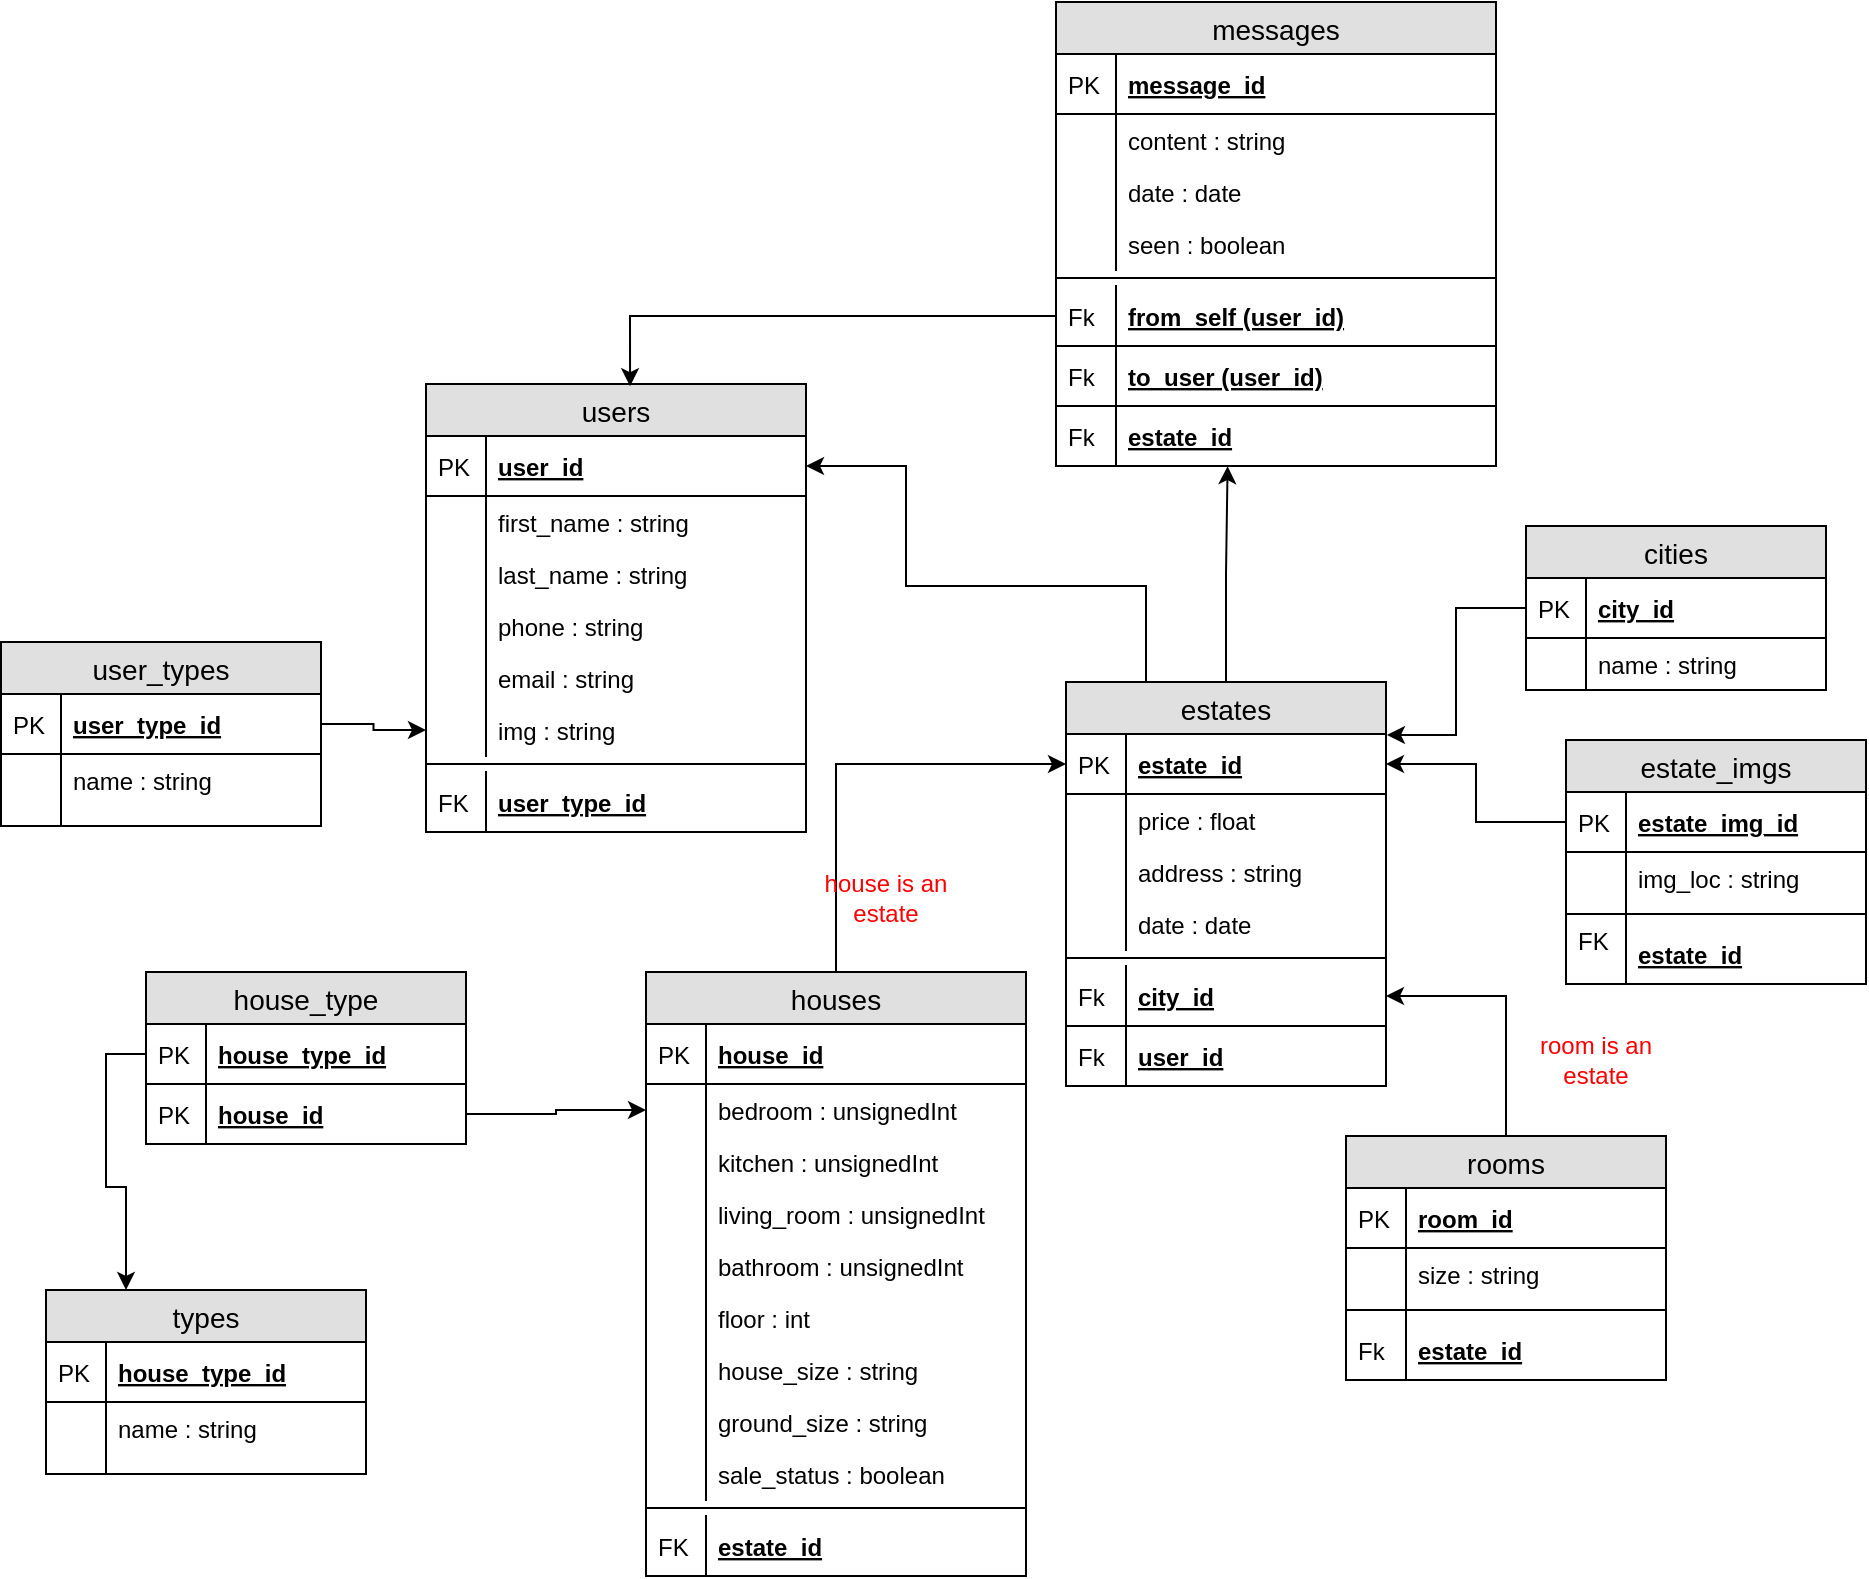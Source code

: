 <mxfile version="10.6.0" type="device"><diagram id="CUeSuuTgmLKHHv7ZmNJ-" name="Page-1"><mxGraphModel dx="824" dy="496" grid="1" gridSize="10" guides="1" tooltips="1" connect="1" arrows="1" fold="1" page="1" pageScale="1" pageWidth="850" pageHeight="1100" math="0" shadow="0"><root><mxCell id="0"/><mxCell id="1" parent="0"/><mxCell id="HLw82QbrshJ_DmkAjoIU-1" style="edgeStyle=orthogonalEdgeStyle;rounded=0;orthogonalLoop=1;jettySize=auto;html=1;exitX=0.5;exitY=0;exitDx=0;exitDy=0;entryX=0;entryY=0.5;entryDx=0;entryDy=0;" parent="1" source="HLw82QbrshJ_DmkAjoIU-2" target="HLw82QbrshJ_DmkAjoIU-57" edge="1"><mxGeometry relative="1" as="geometry"/></mxCell><mxCell id="HLw82QbrshJ_DmkAjoIU-2" value="houses" style="swimlane;fontStyle=0;childLayout=stackLayout;horizontal=1;startSize=26;fillColor=#e0e0e0;horizontalStack=0;resizeParent=1;resizeParentMax=0;resizeLast=0;collapsible=1;marginBottom=0;swimlaneFillColor=#ffffff;align=center;fontSize=14;" parent="1" vertex="1"><mxGeometry x="690" y="743" width="190" height="302" as="geometry"/></mxCell><mxCell id="HLw82QbrshJ_DmkAjoIU-3" value="house_id" style="shape=partialRectangle;top=0;left=0;right=0;bottom=1;align=left;verticalAlign=middle;fillColor=none;spacingLeft=34;spacingRight=4;overflow=hidden;rotatable=0;points=[[0,0.5],[1,0.5]];portConstraint=eastwest;dropTarget=0;fontStyle=5;fontSize=12;" parent="HLw82QbrshJ_DmkAjoIU-2" vertex="1"><mxGeometry y="26" width="190" height="30" as="geometry"/></mxCell><mxCell id="HLw82QbrshJ_DmkAjoIU-4" value="PK" style="shape=partialRectangle;top=0;left=0;bottom=0;fillColor=none;align=left;verticalAlign=middle;spacingLeft=4;spacingRight=4;overflow=hidden;rotatable=0;points=[];portConstraint=eastwest;part=1;fontSize=12;" parent="HLw82QbrshJ_DmkAjoIU-3" vertex="1" connectable="0"><mxGeometry width="30" height="30" as="geometry"/></mxCell><mxCell id="HLw82QbrshJ_DmkAjoIU-5" value="bedroom : unsignedInt" style="shape=partialRectangle;top=0;left=0;right=0;bottom=0;align=left;verticalAlign=top;fillColor=none;spacingLeft=34;spacingRight=4;overflow=hidden;rotatable=0;points=[[0,0.5],[1,0.5]];portConstraint=eastwest;dropTarget=0;fontSize=12;" parent="HLw82QbrshJ_DmkAjoIU-2" vertex="1"><mxGeometry y="56" width="190" height="26" as="geometry"/></mxCell><mxCell id="HLw82QbrshJ_DmkAjoIU-6" value="" style="shape=partialRectangle;top=0;left=0;bottom=0;fillColor=none;align=left;verticalAlign=top;spacingLeft=4;spacingRight=4;overflow=hidden;rotatable=0;points=[];portConstraint=eastwest;part=1;fontSize=12;" parent="HLw82QbrshJ_DmkAjoIU-5" vertex="1" connectable="0"><mxGeometry width="30" height="26" as="geometry"/></mxCell><mxCell id="HLw82QbrshJ_DmkAjoIU-7" value="kitchen : unsignedInt" style="shape=partialRectangle;top=0;left=0;right=0;bottom=0;align=left;verticalAlign=top;fillColor=none;spacingLeft=34;spacingRight=4;overflow=hidden;rotatable=0;points=[[0,0.5],[1,0.5]];portConstraint=eastwest;dropTarget=0;fontSize=12;" parent="HLw82QbrshJ_DmkAjoIU-2" vertex="1"><mxGeometry y="82" width="190" height="26" as="geometry"/></mxCell><mxCell id="HLw82QbrshJ_DmkAjoIU-8" value="" style="shape=partialRectangle;top=0;left=0;bottom=0;fillColor=none;align=left;verticalAlign=top;spacingLeft=4;spacingRight=4;overflow=hidden;rotatable=0;points=[];portConstraint=eastwest;part=1;fontSize=12;" parent="HLw82QbrshJ_DmkAjoIU-7" vertex="1" connectable="0"><mxGeometry width="30" height="26" as="geometry"/></mxCell><mxCell id="HLw82QbrshJ_DmkAjoIU-9" value="living_room : unsignedInt" style="shape=partialRectangle;top=0;left=0;right=0;bottom=0;align=left;verticalAlign=top;fillColor=none;spacingLeft=34;spacingRight=4;overflow=hidden;rotatable=0;points=[[0,0.5],[1,0.5]];portConstraint=eastwest;dropTarget=0;fontSize=12;" parent="HLw82QbrshJ_DmkAjoIU-2" vertex="1"><mxGeometry y="108" width="190" height="26" as="geometry"/></mxCell><mxCell id="HLw82QbrshJ_DmkAjoIU-10" value="" style="shape=partialRectangle;top=0;left=0;bottom=0;fillColor=none;align=left;verticalAlign=top;spacingLeft=4;spacingRight=4;overflow=hidden;rotatable=0;points=[];portConstraint=eastwest;part=1;fontSize=12;" parent="HLw82QbrshJ_DmkAjoIU-9" vertex="1" connectable="0"><mxGeometry width="30" height="26" as="geometry"/></mxCell><mxCell id="HLw82QbrshJ_DmkAjoIU-11" value="bathroom : unsignedInt" style="shape=partialRectangle;top=0;left=0;right=0;bottom=0;align=left;verticalAlign=top;fillColor=none;spacingLeft=34;spacingRight=4;overflow=hidden;rotatable=0;points=[[0,0.5],[1,0.5]];portConstraint=eastwest;dropTarget=0;fontSize=12;" parent="HLw82QbrshJ_DmkAjoIU-2" vertex="1"><mxGeometry y="134" width="190" height="26" as="geometry"/></mxCell><mxCell id="HLw82QbrshJ_DmkAjoIU-12" value="" style="shape=partialRectangle;top=0;left=0;bottom=0;fillColor=none;align=left;verticalAlign=top;spacingLeft=4;spacingRight=4;overflow=hidden;rotatable=0;points=[];portConstraint=eastwest;part=1;fontSize=12;" parent="HLw82QbrshJ_DmkAjoIU-11" vertex="1" connectable="0"><mxGeometry width="30" height="26" as="geometry"/></mxCell><mxCell id="HLw82QbrshJ_DmkAjoIU-13" value="floor : int" style="shape=partialRectangle;top=0;left=0;right=0;bottom=0;align=left;verticalAlign=top;fillColor=none;spacingLeft=34;spacingRight=4;overflow=hidden;rotatable=0;points=[[0,0.5],[1,0.5]];portConstraint=eastwest;dropTarget=0;fontSize=12;" parent="HLw82QbrshJ_DmkAjoIU-2" vertex="1"><mxGeometry y="160" width="190" height="26" as="geometry"/></mxCell><mxCell id="HLw82QbrshJ_DmkAjoIU-14" value="" style="shape=partialRectangle;top=0;left=0;bottom=0;fillColor=none;align=left;verticalAlign=top;spacingLeft=4;spacingRight=4;overflow=hidden;rotatable=0;points=[];portConstraint=eastwest;part=1;fontSize=12;" parent="HLw82QbrshJ_DmkAjoIU-13" vertex="1" connectable="0"><mxGeometry width="30" height="26" as="geometry"/></mxCell><mxCell id="HLw82QbrshJ_DmkAjoIU-15" value="house_size : string" style="shape=partialRectangle;top=0;left=0;right=0;bottom=0;align=left;verticalAlign=top;fillColor=none;spacingLeft=34;spacingRight=4;overflow=hidden;rotatable=0;points=[[0,0.5],[1,0.5]];portConstraint=eastwest;dropTarget=0;fontSize=12;" parent="HLw82QbrshJ_DmkAjoIU-2" vertex="1"><mxGeometry y="186" width="190" height="26" as="geometry"/></mxCell><mxCell id="HLw82QbrshJ_DmkAjoIU-16" value="" style="shape=partialRectangle;top=0;left=0;bottom=0;fillColor=none;align=left;verticalAlign=top;spacingLeft=4;spacingRight=4;overflow=hidden;rotatable=0;points=[];portConstraint=eastwest;part=1;fontSize=12;" parent="HLw82QbrshJ_DmkAjoIU-15" vertex="1" connectable="0"><mxGeometry width="30" height="26" as="geometry"/></mxCell><mxCell id="HLw82QbrshJ_DmkAjoIU-17" value="ground_size : string" style="shape=partialRectangle;top=0;left=0;right=0;bottom=0;align=left;verticalAlign=top;fillColor=none;spacingLeft=34;spacingRight=4;overflow=hidden;rotatable=0;points=[[0,0.5],[1,0.5]];portConstraint=eastwest;dropTarget=0;fontSize=12;" parent="HLw82QbrshJ_DmkAjoIU-2" vertex="1"><mxGeometry y="212" width="190" height="26" as="geometry"/></mxCell><mxCell id="HLw82QbrshJ_DmkAjoIU-18" value="" style="shape=partialRectangle;top=0;left=0;bottom=0;fillColor=none;align=left;verticalAlign=top;spacingLeft=4;spacingRight=4;overflow=hidden;rotatable=0;points=[];portConstraint=eastwest;part=1;fontSize=12;" parent="HLw82QbrshJ_DmkAjoIU-17" vertex="1" connectable="0"><mxGeometry width="30" height="26" as="geometry"/></mxCell><mxCell id="EV3Uhzeo8seoCks9kRmd-1" value="sale_status : boolean" style="shape=partialRectangle;top=0;left=0;right=0;bottom=0;align=left;verticalAlign=top;fillColor=none;spacingLeft=34;spacingRight=4;overflow=hidden;rotatable=0;points=[[0,0.5],[1,0.5]];portConstraint=eastwest;dropTarget=0;fontSize=12;" vertex="1" parent="HLw82QbrshJ_DmkAjoIU-2"><mxGeometry y="238" width="190" height="26" as="geometry"/></mxCell><mxCell id="EV3Uhzeo8seoCks9kRmd-2" value="" style="shape=partialRectangle;top=0;left=0;bottom=0;fillColor=none;align=left;verticalAlign=top;spacingLeft=4;spacingRight=4;overflow=hidden;rotatable=0;points=[];portConstraint=eastwest;part=1;fontSize=12;" vertex="1" connectable="0" parent="EV3Uhzeo8seoCks9kRmd-1"><mxGeometry width="30" height="26" as="geometry"/></mxCell><mxCell id="HLw82QbrshJ_DmkAjoIU-19" value="" style="line;strokeWidth=1;fillColor=none;align=left;verticalAlign=middle;spacingTop=-1;spacingLeft=3;spacingRight=3;rotatable=0;labelPosition=right;points=[];portConstraint=eastwest;fontSize=12;" parent="HLw82QbrshJ_DmkAjoIU-2" vertex="1"><mxGeometry y="264" width="190" height="8" as="geometry"/></mxCell><mxCell id="HLw82QbrshJ_DmkAjoIU-20" value="estate_id" style="shape=partialRectangle;top=0;left=0;right=0;bottom=1;align=left;verticalAlign=middle;fillColor=none;spacingLeft=34;spacingRight=4;overflow=hidden;rotatable=0;points=[[0,0.5],[1,0.5]];portConstraint=eastwest;dropTarget=0;fontStyle=5;fontSize=12;" parent="HLw82QbrshJ_DmkAjoIU-2" vertex="1"><mxGeometry y="272" width="190" height="30" as="geometry"/></mxCell><mxCell id="HLw82QbrshJ_DmkAjoIU-21" value="FK" style="shape=partialRectangle;top=0;left=0;bottom=0;fillColor=none;align=left;verticalAlign=middle;spacingLeft=4;spacingRight=4;overflow=hidden;rotatable=0;points=[];portConstraint=eastwest;part=1;fontSize=12;" parent="HLw82QbrshJ_DmkAjoIU-20" vertex="1" connectable="0"><mxGeometry width="30" height="30" as="geometry"/></mxCell><mxCell id="HLw82QbrshJ_DmkAjoIU-22" style="edgeStyle=orthogonalEdgeStyle;rounded=0;orthogonalLoop=1;jettySize=auto;html=1;exitX=0.5;exitY=0;exitDx=0;exitDy=0;entryX=1;entryY=0.5;entryDx=0;entryDy=0;" parent="1" source="HLw82QbrshJ_DmkAjoIU-23" target="HLw82QbrshJ_DmkAjoIU-66" edge="1"><mxGeometry relative="1" as="geometry"/></mxCell><mxCell id="HLw82QbrshJ_DmkAjoIU-23" value="rooms" style="swimlane;fontStyle=0;childLayout=stackLayout;horizontal=1;startSize=26;fillColor=#e0e0e0;horizontalStack=0;resizeParent=1;resizeParentMax=0;resizeLast=0;collapsible=1;marginBottom=0;swimlaneFillColor=#ffffff;align=center;fontSize=14;" parent="1" vertex="1"><mxGeometry x="1040" y="825" width="160" height="122" as="geometry"/></mxCell><mxCell id="HLw82QbrshJ_DmkAjoIU-24" value="room_id" style="shape=partialRectangle;top=0;left=0;right=0;bottom=1;align=left;verticalAlign=middle;fillColor=none;spacingLeft=34;spacingRight=4;overflow=hidden;rotatable=0;points=[[0,0.5],[1,0.5]];portConstraint=eastwest;dropTarget=0;fontStyle=5;fontSize=12;" parent="HLw82QbrshJ_DmkAjoIU-23" vertex="1"><mxGeometry y="26" width="160" height="30" as="geometry"/></mxCell><mxCell id="HLw82QbrshJ_DmkAjoIU-25" value="PK" style="shape=partialRectangle;top=0;left=0;bottom=0;fillColor=none;align=left;verticalAlign=middle;spacingLeft=4;spacingRight=4;overflow=hidden;rotatable=0;points=[];portConstraint=eastwest;part=1;fontSize=12;" parent="HLw82QbrshJ_DmkAjoIU-24" vertex="1" connectable="0"><mxGeometry width="30" height="30" as="geometry"/></mxCell><mxCell id="HLw82QbrshJ_DmkAjoIU-26" value="size : string" style="shape=partialRectangle;top=0;left=0;right=0;bottom=0;align=left;verticalAlign=top;fillColor=none;spacingLeft=34;spacingRight=4;overflow=hidden;rotatable=0;points=[[0,0.5],[1,0.5]];portConstraint=eastwest;dropTarget=0;fontSize=12;" parent="HLw82QbrshJ_DmkAjoIU-23" vertex="1"><mxGeometry y="56" width="160" height="26" as="geometry"/></mxCell><mxCell id="HLw82QbrshJ_DmkAjoIU-27" value="" style="shape=partialRectangle;top=0;left=0;bottom=0;fillColor=none;align=left;verticalAlign=top;spacingLeft=4;spacingRight=4;overflow=hidden;rotatable=0;points=[];portConstraint=eastwest;part=1;fontSize=12;" parent="HLw82QbrshJ_DmkAjoIU-26" vertex="1" connectable="0"><mxGeometry width="30" height="26" as="geometry"/></mxCell><mxCell id="HLw82QbrshJ_DmkAjoIU-28" value="" style="line;strokeWidth=1;fillColor=none;align=left;verticalAlign=middle;spacingTop=-1;spacingLeft=3;spacingRight=3;rotatable=0;labelPosition=right;points=[];portConstraint=eastwest;fontSize=12;fontFamily=Helvetica;fontColor=#000000;strokeColor=#000000;" parent="HLw82QbrshJ_DmkAjoIU-23" vertex="1"><mxGeometry y="82" width="160" height="10" as="geometry"/></mxCell><mxCell id="HLw82QbrshJ_DmkAjoIU-29" value="" style="shape=partialRectangle;top=0;left=0;bottom=0;fillColor=none;align=left;verticalAlign=top;spacingLeft=4;spacingRight=4;overflow=hidden;rotatable=0;points=[];portConstraint=eastwest;part=1;fontSize=12;" parent="HLw82QbrshJ_DmkAjoIU-28" vertex="1" connectable="0"><mxGeometry width="30" height="10" as="geometry"/></mxCell><mxCell id="HLw82QbrshJ_DmkAjoIU-30" value="estate_id" style="shape=partialRectangle;top=0;left=0;right=0;bottom=1;align=left;verticalAlign=middle;fillColor=none;spacingLeft=34;spacingRight=4;overflow=hidden;rotatable=0;points=[[0,0.5],[1,0.5]];portConstraint=eastwest;dropTarget=0;fontStyle=5;fontSize=12;" parent="HLw82QbrshJ_DmkAjoIU-23" vertex="1"><mxGeometry y="92" width="160" height="30" as="geometry"/></mxCell><mxCell id="HLw82QbrshJ_DmkAjoIU-31" value="Fk" style="shape=partialRectangle;top=0;left=0;bottom=0;fillColor=none;align=left;verticalAlign=middle;spacingLeft=4;spacingRight=4;overflow=hidden;rotatable=0;points=[];portConstraint=eastwest;part=1;fontSize=12;" parent="HLw82QbrshJ_DmkAjoIU-30" vertex="1" connectable="0"><mxGeometry width="30" height="30" as="geometry"/></mxCell><mxCell id="HLw82QbrshJ_DmkAjoIU-32" value="house_type" style="swimlane;fontStyle=0;childLayout=stackLayout;horizontal=1;startSize=26;fillColor=#e0e0e0;horizontalStack=0;resizeParent=1;resizeParentMax=0;resizeLast=0;collapsible=1;marginBottom=0;swimlaneFillColor=#ffffff;align=center;fontSize=14;" parent="1" vertex="1"><mxGeometry x="440" y="743" width="160" height="86" as="geometry"/></mxCell><mxCell id="HLw82QbrshJ_DmkAjoIU-33" value="house_type_id" style="shape=partialRectangle;top=0;left=0;right=0;bottom=1;align=left;verticalAlign=middle;fillColor=none;spacingLeft=34;spacingRight=4;overflow=hidden;rotatable=0;points=[[0,0.5],[1,0.5]];portConstraint=eastwest;dropTarget=0;fontStyle=5;fontSize=12;" parent="HLw82QbrshJ_DmkAjoIU-32" vertex="1"><mxGeometry y="26" width="160" height="30" as="geometry"/></mxCell><mxCell id="HLw82QbrshJ_DmkAjoIU-34" value="PK" style="shape=partialRectangle;top=0;left=0;bottom=0;fillColor=none;align=left;verticalAlign=middle;spacingLeft=4;spacingRight=4;overflow=hidden;rotatable=0;points=[];portConstraint=eastwest;part=1;fontSize=12;" parent="HLw82QbrshJ_DmkAjoIU-33" vertex="1" connectable="0"><mxGeometry width="30" height="30" as="geometry"/></mxCell><mxCell id="HLw82QbrshJ_DmkAjoIU-35" value="house_id" style="shape=partialRectangle;top=0;left=0;right=0;bottom=1;align=left;verticalAlign=middle;fillColor=none;spacingLeft=34;spacingRight=4;overflow=hidden;rotatable=0;points=[[0,0.5],[1,0.5]];portConstraint=eastwest;dropTarget=0;fontStyle=5;fontSize=12;" parent="HLw82QbrshJ_DmkAjoIU-32" vertex="1"><mxGeometry y="56" width="160" height="30" as="geometry"/></mxCell><mxCell id="HLw82QbrshJ_DmkAjoIU-36" value="PK" style="shape=partialRectangle;top=0;left=0;bottom=0;fillColor=none;align=left;verticalAlign=middle;spacingLeft=4;spacingRight=4;overflow=hidden;rotatable=0;points=[];portConstraint=eastwest;part=1;fontSize=12;" parent="HLw82QbrshJ_DmkAjoIU-35" vertex="1" connectable="0"><mxGeometry width="30" height="30" as="geometry"/></mxCell><mxCell id="HLw82QbrshJ_DmkAjoIU-37" value="types" style="swimlane;fontStyle=0;childLayout=stackLayout;horizontal=1;startSize=26;fillColor=#e0e0e0;horizontalStack=0;resizeParent=1;resizeParentMax=0;resizeLast=0;collapsible=1;marginBottom=0;swimlaneFillColor=#ffffff;align=center;fontSize=14;" parent="1" vertex="1"><mxGeometry x="390" y="902" width="160" height="92" as="geometry"/></mxCell><mxCell id="HLw82QbrshJ_DmkAjoIU-38" value="house_type_id" style="shape=partialRectangle;top=0;left=0;right=0;bottom=1;align=left;verticalAlign=middle;fillColor=none;spacingLeft=34;spacingRight=4;overflow=hidden;rotatable=0;points=[[0,0.5],[1,0.5]];portConstraint=eastwest;dropTarget=0;fontStyle=5;fontSize=12;" parent="HLw82QbrshJ_DmkAjoIU-37" vertex="1"><mxGeometry y="26" width="160" height="30" as="geometry"/></mxCell><mxCell id="HLw82QbrshJ_DmkAjoIU-39" value="PK" style="shape=partialRectangle;top=0;left=0;bottom=0;fillColor=none;align=left;verticalAlign=middle;spacingLeft=4;spacingRight=4;overflow=hidden;rotatable=0;points=[];portConstraint=eastwest;part=1;fontSize=12;" parent="HLw82QbrshJ_DmkAjoIU-38" vertex="1" connectable="0"><mxGeometry width="30" height="30" as="geometry"/></mxCell><mxCell id="HLw82QbrshJ_DmkAjoIU-40" value="name : string" style="shape=partialRectangle;top=0;left=0;right=0;bottom=0;align=left;verticalAlign=top;fillColor=none;spacingLeft=34;spacingRight=4;overflow=hidden;rotatable=0;points=[[0,0.5],[1,0.5]];portConstraint=eastwest;dropTarget=0;fontSize=12;" parent="HLw82QbrshJ_DmkAjoIU-37" vertex="1"><mxGeometry y="56" width="160" height="26" as="geometry"/></mxCell><mxCell id="HLw82QbrshJ_DmkAjoIU-41" value="" style="shape=partialRectangle;top=0;left=0;bottom=0;fillColor=none;align=left;verticalAlign=top;spacingLeft=4;spacingRight=4;overflow=hidden;rotatable=0;points=[];portConstraint=eastwest;part=1;fontSize=12;" parent="HLw82QbrshJ_DmkAjoIU-40" vertex="1" connectable="0"><mxGeometry width="30" height="26" as="geometry"/></mxCell><mxCell id="HLw82QbrshJ_DmkAjoIU-42" value="" style="shape=partialRectangle;top=0;left=0;right=0;bottom=0;align=left;verticalAlign=top;fillColor=none;spacingLeft=34;spacingRight=4;overflow=hidden;rotatable=0;points=[[0,0.5],[1,0.5]];portConstraint=eastwest;dropTarget=0;fontSize=12;" parent="HLw82QbrshJ_DmkAjoIU-37" vertex="1"><mxGeometry y="82" width="160" height="10" as="geometry"/></mxCell><mxCell id="HLw82QbrshJ_DmkAjoIU-43" value="" style="shape=partialRectangle;top=0;left=0;bottom=0;fillColor=none;align=left;verticalAlign=top;spacingLeft=4;spacingRight=4;overflow=hidden;rotatable=0;points=[];portConstraint=eastwest;part=1;fontSize=12;" parent="HLw82QbrshJ_DmkAjoIU-42" vertex="1" connectable="0"><mxGeometry width="30" height="10" as="geometry"/></mxCell><mxCell id="HLw82QbrshJ_DmkAjoIU-44" value="estate_imgs" style="swimlane;fontStyle=0;childLayout=stackLayout;horizontal=1;startSize=26;fillColor=#e0e0e0;horizontalStack=0;resizeParent=1;resizeParentMax=0;resizeLast=0;collapsible=1;marginBottom=0;swimlaneFillColor=#ffffff;align=center;fontSize=14;" parent="1" vertex="1"><mxGeometry x="1150" y="627" width="150" height="122" as="geometry"/></mxCell><mxCell id="HLw82QbrshJ_DmkAjoIU-45" value="estate_img_id" style="shape=partialRectangle;top=0;left=0;right=0;bottom=1;align=left;verticalAlign=middle;fillColor=none;spacingLeft=34;spacingRight=4;overflow=hidden;rotatable=0;points=[[0,0.5],[1,0.5]];portConstraint=eastwest;dropTarget=0;fontStyle=5;fontSize=12;" parent="HLw82QbrshJ_DmkAjoIU-44" vertex="1"><mxGeometry y="26" width="150" height="30" as="geometry"/></mxCell><mxCell id="HLw82QbrshJ_DmkAjoIU-46" value="PK" style="shape=partialRectangle;top=0;left=0;bottom=0;fillColor=none;align=left;verticalAlign=middle;spacingLeft=4;spacingRight=4;overflow=hidden;rotatable=0;points=[];portConstraint=eastwest;part=1;fontSize=12;" parent="HLw82QbrshJ_DmkAjoIU-45" vertex="1" connectable="0"><mxGeometry width="30" height="30" as="geometry"/></mxCell><mxCell id="HLw82QbrshJ_DmkAjoIU-47" value="img_loc : string" style="shape=partialRectangle;top=0;left=0;right=0;bottom=0;align=left;verticalAlign=top;fillColor=none;spacingLeft=34;spacingRight=4;overflow=hidden;rotatable=0;points=[[0,0.5],[1,0.5]];portConstraint=eastwest;dropTarget=0;fontSize=12;" parent="HLw82QbrshJ_DmkAjoIU-44" vertex="1"><mxGeometry y="56" width="150" height="26" as="geometry"/></mxCell><mxCell id="HLw82QbrshJ_DmkAjoIU-48" value="" style="shape=partialRectangle;top=0;left=0;bottom=0;fillColor=none;align=left;verticalAlign=top;spacingLeft=4;spacingRight=4;overflow=hidden;rotatable=0;points=[];portConstraint=eastwest;part=1;fontSize=12;" parent="HLw82QbrshJ_DmkAjoIU-47" vertex="1" connectable="0"><mxGeometry width="30" height="26" as="geometry"/></mxCell><mxCell id="HLw82QbrshJ_DmkAjoIU-49" value="" style="line;strokeWidth=1;fillColor=none;align=left;verticalAlign=middle;spacingTop=-1;spacingLeft=3;spacingRight=3;rotatable=0;labelPosition=right;points=[];portConstraint=eastwest;fontSize=12;fontFamily=Helvetica;fontColor=#000000;strokeColor=#000000;" parent="HLw82QbrshJ_DmkAjoIU-44" vertex="1"><mxGeometry y="82" width="150" height="10" as="geometry"/></mxCell><mxCell id="HLw82QbrshJ_DmkAjoIU-50" value="" style="shape=partialRectangle;top=0;left=0;bottom=0;fillColor=none;align=left;verticalAlign=top;spacingLeft=4;spacingRight=4;overflow=hidden;rotatable=0;points=[];portConstraint=eastwest;part=1;fontSize=12;" parent="HLw82QbrshJ_DmkAjoIU-49" vertex="1" connectable="0"><mxGeometry width="30" height="10" as="geometry"/></mxCell><mxCell id="HLw82QbrshJ_DmkAjoIU-51" value="estate_id" style="shape=partialRectangle;top=0;left=0;right=0;bottom=1;align=left;verticalAlign=middle;fillColor=none;spacingLeft=34;spacingRight=4;overflow=hidden;rotatable=0;points=[[0,0.5],[1,0.5]];portConstraint=eastwest;dropTarget=0;fontStyle=5;fontSize=12;" parent="HLw82QbrshJ_DmkAjoIU-44" vertex="1"><mxGeometry y="92" width="150" height="30" as="geometry"/></mxCell><mxCell id="HLw82QbrshJ_DmkAjoIU-52" value="FK&#10;" style="shape=partialRectangle;top=0;left=0;bottom=0;fillColor=none;align=left;verticalAlign=middle;spacingLeft=4;spacingRight=4;overflow=hidden;rotatable=0;points=[];portConstraint=eastwest;part=1;fontSize=12;" parent="HLw82QbrshJ_DmkAjoIU-51" vertex="1" connectable="0"><mxGeometry width="30" height="30" as="geometry"/></mxCell><mxCell id="HLw82QbrshJ_DmkAjoIU-53" style="edgeStyle=orthogonalEdgeStyle;rounded=0;orthogonalLoop=1;jettySize=auto;html=1;exitX=0;exitY=0.5;exitDx=0;exitDy=0;entryX=0.25;entryY=0;entryDx=0;entryDy=0;" parent="1" source="HLw82QbrshJ_DmkAjoIU-33" target="HLw82QbrshJ_DmkAjoIU-37" edge="1"><mxGeometry relative="1" as="geometry"/></mxCell><mxCell id="HLw82QbrshJ_DmkAjoIU-54" style="edgeStyle=orthogonalEdgeStyle;rounded=0;orthogonalLoop=1;jettySize=auto;html=1;exitX=1;exitY=0.5;exitDx=0;exitDy=0;entryX=0;entryY=0.5;entryDx=0;entryDy=0;" parent="1" source="HLw82QbrshJ_DmkAjoIU-35" target="HLw82QbrshJ_DmkAjoIU-5" edge="1"><mxGeometry relative="1" as="geometry"/></mxCell><mxCell id="HLw82QbrshJ_DmkAjoIU-55" style="edgeStyle=orthogonalEdgeStyle;rounded=0;orthogonalLoop=1;jettySize=auto;html=1;exitX=0.25;exitY=0;exitDx=0;exitDy=0;entryX=1;entryY=0.5;entryDx=0;entryDy=0;" parent="1" source="HLw82QbrshJ_DmkAjoIU-56" target="HLw82QbrshJ_DmkAjoIU-73" edge="1"><mxGeometry relative="1" as="geometry"><Array as="points"><mxPoint x="940" y="550"/><mxPoint x="820" y="550"/><mxPoint x="820" y="490"/></Array></mxGeometry></mxCell><mxCell id="890-GaGVXH1TkGIWrbgi-12" style="edgeStyle=orthogonalEdgeStyle;rounded=0;orthogonalLoop=1;jettySize=auto;html=1;exitX=0.5;exitY=0;exitDx=0;exitDy=0;entryX=0.39;entryY=1.003;entryDx=0;entryDy=0;entryPerimeter=0;" parent="1" source="HLw82QbrshJ_DmkAjoIU-56" target="HLw82QbrshJ_DmkAjoIU-106" edge="1"><mxGeometry relative="1" as="geometry"/></mxCell><mxCell id="HLw82QbrshJ_DmkAjoIU-56" value="estates" style="swimlane;fontStyle=0;childLayout=stackLayout;horizontal=1;startSize=26;fillColor=#e0e0e0;horizontalStack=0;resizeParent=1;resizeParentMax=0;resizeLast=0;collapsible=1;marginBottom=0;swimlaneFillColor=#ffffff;align=center;fontSize=14;" parent="1" vertex="1"><mxGeometry x="900" y="598" width="160" height="202" as="geometry"/></mxCell><mxCell id="HLw82QbrshJ_DmkAjoIU-57" value="estate_id" style="shape=partialRectangle;top=0;left=0;right=0;bottom=1;align=left;verticalAlign=middle;fillColor=none;spacingLeft=34;spacingRight=4;overflow=hidden;rotatable=0;points=[[0,0.5],[1,0.5]];portConstraint=eastwest;dropTarget=0;fontStyle=5;fontSize=12;" parent="HLw82QbrshJ_DmkAjoIU-56" vertex="1"><mxGeometry y="26" width="160" height="30" as="geometry"/></mxCell><mxCell id="HLw82QbrshJ_DmkAjoIU-58" value="PK" style="shape=partialRectangle;top=0;left=0;bottom=0;fillColor=none;align=left;verticalAlign=middle;spacingLeft=4;spacingRight=4;overflow=hidden;rotatable=0;points=[];portConstraint=eastwest;part=1;fontSize=12;" parent="HLw82QbrshJ_DmkAjoIU-57" vertex="1" connectable="0"><mxGeometry width="30" height="30" as="geometry"/></mxCell><mxCell id="HLw82QbrshJ_DmkAjoIU-59" value="price : float" style="shape=partialRectangle;top=0;left=0;right=0;bottom=0;align=left;verticalAlign=top;fillColor=none;spacingLeft=34;spacingRight=4;overflow=hidden;rotatable=0;points=[[0,0.5],[1,0.5]];portConstraint=eastwest;dropTarget=0;fontSize=12;" parent="HLw82QbrshJ_DmkAjoIU-56" vertex="1"><mxGeometry y="56" width="160" height="26" as="geometry"/></mxCell><mxCell id="HLw82QbrshJ_DmkAjoIU-60" value="" style="shape=partialRectangle;top=0;left=0;bottom=0;fillColor=none;align=left;verticalAlign=top;spacingLeft=4;spacingRight=4;overflow=hidden;rotatable=0;points=[];portConstraint=eastwest;part=1;fontSize=12;" parent="HLw82QbrshJ_DmkAjoIU-59" vertex="1" connectable="0"><mxGeometry width="30" height="26" as="geometry"/></mxCell><mxCell id="HLw82QbrshJ_DmkAjoIU-61" value="address : string" style="shape=partialRectangle;top=0;left=0;right=0;bottom=0;align=left;verticalAlign=top;fillColor=none;spacingLeft=34;spacingRight=4;overflow=hidden;rotatable=0;points=[[0,0.5],[1,0.5]];portConstraint=eastwest;dropTarget=0;fontSize=12;" parent="HLw82QbrshJ_DmkAjoIU-56" vertex="1"><mxGeometry y="82" width="160" height="26" as="geometry"/></mxCell><mxCell id="HLw82QbrshJ_DmkAjoIU-62" value="" style="shape=partialRectangle;top=0;left=0;bottom=0;fillColor=none;align=left;verticalAlign=top;spacingLeft=4;spacingRight=4;overflow=hidden;rotatable=0;points=[];portConstraint=eastwest;part=1;fontSize=12;" parent="HLw82QbrshJ_DmkAjoIU-61" vertex="1" connectable="0"><mxGeometry width="30" height="26" as="geometry"/></mxCell><mxCell id="HLw82QbrshJ_DmkAjoIU-63" value="date : date" style="shape=partialRectangle;top=0;left=0;right=0;bottom=0;align=left;verticalAlign=top;fillColor=none;spacingLeft=34;spacingRight=4;overflow=hidden;rotatable=0;points=[[0,0.5],[1,0.5]];portConstraint=eastwest;dropTarget=0;fontSize=12;" parent="HLw82QbrshJ_DmkAjoIU-56" vertex="1"><mxGeometry y="108" width="160" height="26" as="geometry"/></mxCell><mxCell id="HLw82QbrshJ_DmkAjoIU-64" value="" style="shape=partialRectangle;top=0;left=0;bottom=0;fillColor=none;align=left;verticalAlign=top;spacingLeft=4;spacingRight=4;overflow=hidden;rotatable=0;points=[];portConstraint=eastwest;part=1;fontSize=12;" parent="HLw82QbrshJ_DmkAjoIU-63" vertex="1" connectable="0"><mxGeometry width="30" height="26" as="geometry"/></mxCell><mxCell id="HLw82QbrshJ_DmkAjoIU-65" value="" style="line;strokeWidth=1;fillColor=none;align=left;verticalAlign=middle;spacingTop=-1;spacingLeft=3;spacingRight=3;rotatable=0;labelPosition=right;points=[];portConstraint=eastwest;fontSize=12;" parent="HLw82QbrshJ_DmkAjoIU-56" vertex="1"><mxGeometry y="134" width="160" height="8" as="geometry"/></mxCell><mxCell id="HLw82QbrshJ_DmkAjoIU-66" value="city_id" style="shape=partialRectangle;top=0;left=0;right=0;bottom=1;align=left;verticalAlign=middle;fillColor=none;spacingLeft=34;spacingRight=4;overflow=hidden;rotatable=0;points=[[0,0.5],[1,0.5]];portConstraint=eastwest;dropTarget=0;fontStyle=5;fontSize=12;" parent="HLw82QbrshJ_DmkAjoIU-56" vertex="1"><mxGeometry y="142" width="160" height="30" as="geometry"/></mxCell><mxCell id="HLw82QbrshJ_DmkAjoIU-67" value="Fk" style="shape=partialRectangle;top=0;left=0;bottom=0;fillColor=none;align=left;verticalAlign=middle;spacingLeft=4;spacingRight=4;overflow=hidden;rotatable=0;points=[];portConstraint=eastwest;part=1;fontSize=12;" parent="HLw82QbrshJ_DmkAjoIU-66" vertex="1" connectable="0"><mxGeometry width="30" height="30" as="geometry"/></mxCell><mxCell id="HLw82QbrshJ_DmkAjoIU-68" value="user_id" style="shape=partialRectangle;top=0;left=0;right=0;bottom=1;align=left;verticalAlign=middle;fillColor=none;spacingLeft=34;spacingRight=4;overflow=hidden;rotatable=0;points=[[0,0.5],[1,0.5]];portConstraint=eastwest;dropTarget=0;fontStyle=5;fontSize=12;" parent="HLw82QbrshJ_DmkAjoIU-56" vertex="1"><mxGeometry y="172" width="160" height="30" as="geometry"/></mxCell><mxCell id="HLw82QbrshJ_DmkAjoIU-69" value="Fk" style="shape=partialRectangle;top=0;left=0;bottom=0;fillColor=none;align=left;verticalAlign=middle;spacingLeft=4;spacingRight=4;overflow=hidden;rotatable=0;points=[];portConstraint=eastwest;part=1;fontSize=12;" parent="HLw82QbrshJ_DmkAjoIU-68" vertex="1" connectable="0"><mxGeometry width="30" height="30" as="geometry"/></mxCell><mxCell id="HLw82QbrshJ_DmkAjoIU-70" style="edgeStyle=orthogonalEdgeStyle;rounded=0;orthogonalLoop=1;jettySize=auto;html=1;exitX=0;exitY=0.5;exitDx=0;exitDy=0;entryX=1;entryY=0.5;entryDx=0;entryDy=0;" parent="1" source="HLw82QbrshJ_DmkAjoIU-45" target="HLw82QbrshJ_DmkAjoIU-57" edge="1"><mxGeometry relative="1" as="geometry"/></mxCell><mxCell id="HLw82QbrshJ_DmkAjoIU-71" value="house is an estate" style="text;html=1;strokeColor=none;fillColor=none;align=center;verticalAlign=middle;whiteSpace=wrap;rounded=0;fontColor=#FF0000;" parent="1" vertex="1"><mxGeometry x="775" y="696" width="70" height="20" as="geometry"/></mxCell><mxCell id="HLw82QbrshJ_DmkAjoIU-72" value="users" style="swimlane;fontStyle=0;childLayout=stackLayout;horizontal=1;startSize=26;fillColor=#e0e0e0;horizontalStack=0;resizeParent=1;resizeParentMax=0;resizeLast=0;collapsible=1;marginBottom=0;swimlaneFillColor=#ffffff;align=center;fontSize=14;" parent="1" vertex="1"><mxGeometry x="580" y="449" width="190" height="224" as="geometry"/></mxCell><mxCell id="HLw82QbrshJ_DmkAjoIU-73" value="user_id" style="shape=partialRectangle;top=0;left=0;right=0;bottom=1;align=left;verticalAlign=middle;fillColor=none;spacingLeft=34;spacingRight=4;overflow=hidden;rotatable=0;points=[[0,0.5],[1,0.5]];portConstraint=eastwest;dropTarget=0;fontStyle=5;fontSize=12;" parent="HLw82QbrshJ_DmkAjoIU-72" vertex="1"><mxGeometry y="26" width="190" height="30" as="geometry"/></mxCell><mxCell id="HLw82QbrshJ_DmkAjoIU-74" value="PK" style="shape=partialRectangle;top=0;left=0;bottom=0;fillColor=none;align=left;verticalAlign=middle;spacingLeft=4;spacingRight=4;overflow=hidden;rotatable=0;points=[];portConstraint=eastwest;part=1;fontSize=12;" parent="HLw82QbrshJ_DmkAjoIU-73" vertex="1" connectable="0"><mxGeometry width="30" height="30" as="geometry"/></mxCell><mxCell id="HLw82QbrshJ_DmkAjoIU-75" value="first_name : string" style="shape=partialRectangle;top=0;left=0;right=0;bottom=0;align=left;verticalAlign=top;fillColor=none;spacingLeft=34;spacingRight=4;overflow=hidden;rotatable=0;points=[[0,0.5],[1,0.5]];portConstraint=eastwest;dropTarget=0;fontSize=12;" parent="HLw82QbrshJ_DmkAjoIU-72" vertex="1"><mxGeometry y="56" width="190" height="26" as="geometry"/></mxCell><mxCell id="HLw82QbrshJ_DmkAjoIU-76" value="" style="shape=partialRectangle;top=0;left=0;bottom=0;fillColor=none;align=left;verticalAlign=top;spacingLeft=4;spacingRight=4;overflow=hidden;rotatable=0;points=[];portConstraint=eastwest;part=1;fontSize=12;" parent="HLw82QbrshJ_DmkAjoIU-75" vertex="1" connectable="0"><mxGeometry width="30" height="26" as="geometry"/></mxCell><mxCell id="HLw82QbrshJ_DmkAjoIU-77" value="last_name : string" style="shape=partialRectangle;top=0;left=0;right=0;bottom=0;align=left;verticalAlign=top;fillColor=none;spacingLeft=34;spacingRight=4;overflow=hidden;rotatable=0;points=[[0,0.5],[1,0.5]];portConstraint=eastwest;dropTarget=0;fontSize=12;" parent="HLw82QbrshJ_DmkAjoIU-72" vertex="1"><mxGeometry y="82" width="190" height="26" as="geometry"/></mxCell><mxCell id="HLw82QbrshJ_DmkAjoIU-78" value="" style="shape=partialRectangle;top=0;left=0;bottom=0;fillColor=none;align=left;verticalAlign=top;spacingLeft=4;spacingRight=4;overflow=hidden;rotatable=0;points=[];portConstraint=eastwest;part=1;fontSize=12;" parent="HLw82QbrshJ_DmkAjoIU-77" vertex="1" connectable="0"><mxGeometry width="30" height="26" as="geometry"/></mxCell><mxCell id="HLw82QbrshJ_DmkAjoIU-79" value="phone : string" style="shape=partialRectangle;top=0;left=0;right=0;bottom=0;align=left;verticalAlign=top;fillColor=none;spacingLeft=34;spacingRight=4;overflow=hidden;rotatable=0;points=[[0,0.5],[1,0.5]];portConstraint=eastwest;dropTarget=0;fontSize=12;" parent="HLw82QbrshJ_DmkAjoIU-72" vertex="1"><mxGeometry y="108" width="190" height="26" as="geometry"/></mxCell><mxCell id="HLw82QbrshJ_DmkAjoIU-80" value="" style="shape=partialRectangle;top=0;left=0;bottom=0;fillColor=none;align=left;verticalAlign=top;spacingLeft=4;spacingRight=4;overflow=hidden;rotatable=0;points=[];portConstraint=eastwest;part=1;fontSize=12;" parent="HLw82QbrshJ_DmkAjoIU-79" vertex="1" connectable="0"><mxGeometry width="30" height="26" as="geometry"/></mxCell><mxCell id="HLw82QbrshJ_DmkAjoIU-81" value="email : string" style="shape=partialRectangle;top=0;left=0;right=0;bottom=0;align=left;verticalAlign=top;fillColor=none;spacingLeft=34;spacingRight=4;overflow=hidden;rotatable=0;points=[[0,0.5],[1,0.5]];portConstraint=eastwest;dropTarget=0;fontSize=12;" parent="HLw82QbrshJ_DmkAjoIU-72" vertex="1"><mxGeometry y="134" width="190" height="26" as="geometry"/></mxCell><mxCell id="HLw82QbrshJ_DmkAjoIU-82" value="" style="shape=partialRectangle;top=0;left=0;bottom=0;fillColor=none;align=left;verticalAlign=top;spacingLeft=4;spacingRight=4;overflow=hidden;rotatable=0;points=[];portConstraint=eastwest;part=1;fontSize=12;" parent="HLw82QbrshJ_DmkAjoIU-81" vertex="1" connectable="0"><mxGeometry width="30" height="26" as="geometry"/></mxCell><mxCell id="HLw82QbrshJ_DmkAjoIU-83" value="img : string" style="shape=partialRectangle;top=0;left=0;right=0;bottom=0;align=left;verticalAlign=top;fillColor=none;spacingLeft=34;spacingRight=4;overflow=hidden;rotatable=0;points=[[0,0.5],[1,0.5]];portConstraint=eastwest;dropTarget=0;fontSize=12;" parent="HLw82QbrshJ_DmkAjoIU-72" vertex="1"><mxGeometry y="160" width="190" height="26" as="geometry"/></mxCell><mxCell id="HLw82QbrshJ_DmkAjoIU-84" value="" style="shape=partialRectangle;top=0;left=0;bottom=0;fillColor=none;align=left;verticalAlign=top;spacingLeft=4;spacingRight=4;overflow=hidden;rotatable=0;points=[];portConstraint=eastwest;part=1;fontSize=12;" parent="HLw82QbrshJ_DmkAjoIU-83" vertex="1" connectable="0"><mxGeometry width="30" height="26" as="geometry"/></mxCell><mxCell id="890-GaGVXH1TkGIWrbgi-11" value="" style="line;strokeWidth=1;fillColor=none;align=left;verticalAlign=middle;spacingTop=-1;spacingLeft=3;spacingRight=3;rotatable=0;labelPosition=right;points=[];portConstraint=eastwest;fontSize=12;" parent="HLw82QbrshJ_DmkAjoIU-72" vertex="1"><mxGeometry y="186" width="190" height="8" as="geometry"/></mxCell><mxCell id="890-GaGVXH1TkGIWrbgi-9" value="user_type_id" style="shape=partialRectangle;top=0;left=0;right=0;bottom=1;align=left;verticalAlign=middle;fillColor=none;spacingLeft=34;spacingRight=4;overflow=hidden;rotatable=0;points=[[0,0.5],[1,0.5]];portConstraint=eastwest;dropTarget=0;fontStyle=5;fontSize=12;" parent="HLw82QbrshJ_DmkAjoIU-72" vertex="1"><mxGeometry y="194" width="190" height="30" as="geometry"/></mxCell><mxCell id="890-GaGVXH1TkGIWrbgi-10" value="FK" style="shape=partialRectangle;top=0;left=0;bottom=0;fillColor=none;align=left;verticalAlign=middle;spacingLeft=4;spacingRight=4;overflow=hidden;rotatable=0;points=[];portConstraint=eastwest;part=1;fontSize=12;" parent="890-GaGVXH1TkGIWrbgi-9" vertex="1" connectable="0"><mxGeometry width="30" height="30" as="geometry"/></mxCell><mxCell id="HLw82QbrshJ_DmkAjoIU-85" value="cities" style="swimlane;fontStyle=0;childLayout=stackLayout;horizontal=1;startSize=26;fillColor=#e0e0e0;horizontalStack=0;resizeParent=1;resizeParentMax=0;resizeLast=0;collapsible=1;marginBottom=0;swimlaneFillColor=#ffffff;align=center;fontSize=14;" parent="1" vertex="1"><mxGeometry x="1130" y="520" width="150" height="82" as="geometry"/></mxCell><mxCell id="HLw82QbrshJ_DmkAjoIU-86" value="city_id" style="shape=partialRectangle;top=0;left=0;right=0;bottom=1;align=left;verticalAlign=middle;fillColor=none;spacingLeft=34;spacingRight=4;overflow=hidden;rotatable=0;points=[[0,0.5],[1,0.5]];portConstraint=eastwest;dropTarget=0;fontStyle=5;fontSize=12;" parent="HLw82QbrshJ_DmkAjoIU-85" vertex="1"><mxGeometry y="26" width="150" height="30" as="geometry"/></mxCell><mxCell id="HLw82QbrshJ_DmkAjoIU-87" value="PK" style="shape=partialRectangle;top=0;left=0;bottom=0;fillColor=none;align=left;verticalAlign=middle;spacingLeft=4;spacingRight=4;overflow=hidden;rotatable=0;points=[];portConstraint=eastwest;part=1;fontSize=12;" parent="HLw82QbrshJ_DmkAjoIU-86" vertex="1" connectable="0"><mxGeometry width="30" height="30" as="geometry"/></mxCell><mxCell id="HLw82QbrshJ_DmkAjoIU-88" value="name : string" style="shape=partialRectangle;top=0;left=0;right=0;bottom=0;align=left;verticalAlign=top;fillColor=none;spacingLeft=34;spacingRight=4;overflow=hidden;rotatable=0;points=[[0,0.5],[1,0.5]];portConstraint=eastwest;dropTarget=0;fontSize=12;" parent="HLw82QbrshJ_DmkAjoIU-85" vertex="1"><mxGeometry y="56" width="150" height="26" as="geometry"/></mxCell><mxCell id="HLw82QbrshJ_DmkAjoIU-89" value="" style="shape=partialRectangle;top=0;left=0;bottom=0;fillColor=none;align=left;verticalAlign=top;spacingLeft=4;spacingRight=4;overflow=hidden;rotatable=0;points=[];portConstraint=eastwest;part=1;fontSize=12;" parent="HLw82QbrshJ_DmkAjoIU-88" vertex="1" connectable="0"><mxGeometry width="30" height="26" as="geometry"/></mxCell><mxCell id="HLw82QbrshJ_DmkAjoIU-90" style="edgeStyle=orthogonalEdgeStyle;rounded=0;orthogonalLoop=1;jettySize=auto;html=1;exitX=0;exitY=0.5;exitDx=0;exitDy=0;entryX=1.003;entryY=0.131;entryDx=0;entryDy=0;entryPerimeter=0;" parent="1" source="HLw82QbrshJ_DmkAjoIU-86" target="HLw82QbrshJ_DmkAjoIU-56" edge="1"><mxGeometry relative="1" as="geometry"/></mxCell><mxCell id="HLw82QbrshJ_DmkAjoIU-91" value="room is an estate" style="text;html=1;strokeColor=none;fillColor=none;align=center;verticalAlign=middle;whiteSpace=wrap;rounded=0;fontColor=#FF0000;" parent="1" vertex="1"><mxGeometry x="1130" y="777" width="70" height="20" as="geometry"/></mxCell><mxCell id="HLw82QbrshJ_DmkAjoIU-92" value="messages" style="swimlane;fontStyle=0;childLayout=stackLayout;horizontal=1;startSize=26;fillColor=#e0e0e0;horizontalStack=0;resizeParent=1;resizeParentMax=0;resizeLast=0;collapsible=1;marginBottom=0;swimlaneFillColor=#ffffff;align=center;fontSize=14;" parent="1" vertex="1"><mxGeometry x="895" y="258" width="220" height="232" as="geometry"/></mxCell><mxCell id="HLw82QbrshJ_DmkAjoIU-93" value="message_id" style="shape=partialRectangle;top=0;left=0;right=0;bottom=1;align=left;verticalAlign=middle;fillColor=none;spacingLeft=34;spacingRight=4;overflow=hidden;rotatable=0;points=[[0,0.5],[1,0.5]];portConstraint=eastwest;dropTarget=0;fontStyle=5;fontSize=12;" parent="HLw82QbrshJ_DmkAjoIU-92" vertex="1"><mxGeometry y="26" width="220" height="30" as="geometry"/></mxCell><mxCell id="HLw82QbrshJ_DmkAjoIU-94" value="PK" style="shape=partialRectangle;top=0;left=0;bottom=0;fillColor=none;align=left;verticalAlign=middle;spacingLeft=4;spacingRight=4;overflow=hidden;rotatable=0;points=[];portConstraint=eastwest;part=1;fontSize=12;" parent="HLw82QbrshJ_DmkAjoIU-93" vertex="1" connectable="0"><mxGeometry width="30" height="30" as="geometry"/></mxCell><mxCell id="HLw82QbrshJ_DmkAjoIU-95" value="content : string" style="shape=partialRectangle;top=0;left=0;right=0;bottom=0;align=left;verticalAlign=top;fillColor=none;spacingLeft=34;spacingRight=4;overflow=hidden;rotatable=0;points=[[0,0.5],[1,0.5]];portConstraint=eastwest;dropTarget=0;fontSize=12;" parent="HLw82QbrshJ_DmkAjoIU-92" vertex="1"><mxGeometry y="56" width="220" height="26" as="geometry"/></mxCell><mxCell id="HLw82QbrshJ_DmkAjoIU-96" value="" style="shape=partialRectangle;top=0;left=0;bottom=0;fillColor=none;align=left;verticalAlign=top;spacingLeft=4;spacingRight=4;overflow=hidden;rotatable=0;points=[];portConstraint=eastwest;part=1;fontSize=12;" parent="HLw82QbrshJ_DmkAjoIU-95" vertex="1" connectable="0"><mxGeometry width="30" height="26" as="geometry"/></mxCell><mxCell id="HLw82QbrshJ_DmkAjoIU-97" value="date : date" style="shape=partialRectangle;top=0;left=0;right=0;bottom=0;align=left;verticalAlign=top;fillColor=none;spacingLeft=34;spacingRight=4;overflow=hidden;rotatable=0;points=[[0,0.5],[1,0.5]];portConstraint=eastwest;dropTarget=0;fontSize=12;" parent="HLw82QbrshJ_DmkAjoIU-92" vertex="1"><mxGeometry y="82" width="220" height="26" as="geometry"/></mxCell><mxCell id="HLw82QbrshJ_DmkAjoIU-98" value="" style="shape=partialRectangle;top=0;left=0;bottom=0;fillColor=none;align=left;verticalAlign=top;spacingLeft=4;spacingRight=4;overflow=hidden;rotatable=0;points=[];portConstraint=eastwest;part=1;fontSize=12;" parent="HLw82QbrshJ_DmkAjoIU-97" vertex="1" connectable="0"><mxGeometry width="30" height="26" as="geometry"/></mxCell><mxCell id="HLw82QbrshJ_DmkAjoIU-99" value="seen : boolean" style="shape=partialRectangle;top=0;left=0;right=0;bottom=0;align=left;verticalAlign=top;fillColor=none;spacingLeft=34;spacingRight=4;overflow=hidden;rotatable=0;points=[[0,0.5],[1,0.5]];portConstraint=eastwest;dropTarget=0;fontSize=12;" parent="HLw82QbrshJ_DmkAjoIU-92" vertex="1"><mxGeometry y="108" width="220" height="26" as="geometry"/></mxCell><mxCell id="HLw82QbrshJ_DmkAjoIU-100" value="" style="shape=partialRectangle;top=0;left=0;bottom=0;fillColor=none;align=left;verticalAlign=top;spacingLeft=4;spacingRight=4;overflow=hidden;rotatable=0;points=[];portConstraint=eastwest;part=1;fontSize=12;" parent="HLw82QbrshJ_DmkAjoIU-99" vertex="1" connectable="0"><mxGeometry width="30" height="26" as="geometry"/></mxCell><mxCell id="HLw82QbrshJ_DmkAjoIU-101" value="" style="line;strokeWidth=1;fillColor=none;align=left;verticalAlign=middle;spacingTop=-1;spacingLeft=3;spacingRight=3;rotatable=0;labelPosition=right;points=[];portConstraint=eastwest;fontSize=12;" parent="HLw82QbrshJ_DmkAjoIU-92" vertex="1"><mxGeometry y="134" width="220" height="8" as="geometry"/></mxCell><mxCell id="HLw82QbrshJ_DmkAjoIU-102" value="from_self (user_id)" style="shape=partialRectangle;top=0;left=0;right=0;bottom=1;align=left;verticalAlign=middle;fillColor=none;spacingLeft=34;spacingRight=4;overflow=hidden;rotatable=0;points=[[0,0.5],[1,0.5]];portConstraint=eastwest;dropTarget=0;fontStyle=5;fontSize=12;" parent="HLw82QbrshJ_DmkAjoIU-92" vertex="1"><mxGeometry y="142" width="220" height="30" as="geometry"/></mxCell><mxCell id="HLw82QbrshJ_DmkAjoIU-103" value="Fk" style="shape=partialRectangle;top=0;left=0;bottom=0;fillColor=none;align=left;verticalAlign=middle;spacingLeft=4;spacingRight=4;overflow=hidden;rotatable=0;points=[];portConstraint=eastwest;part=1;fontSize=12;" parent="HLw82QbrshJ_DmkAjoIU-102" vertex="1" connectable="0"><mxGeometry width="30" height="30" as="geometry"/></mxCell><mxCell id="HLw82QbrshJ_DmkAjoIU-104" value="to_user (user_id)" style="shape=partialRectangle;top=0;left=0;right=0;bottom=1;align=left;verticalAlign=middle;fillColor=none;spacingLeft=34;spacingRight=4;overflow=hidden;rotatable=0;points=[[0,0.5],[1,0.5]];portConstraint=eastwest;dropTarget=0;fontStyle=5;fontSize=12;" parent="HLw82QbrshJ_DmkAjoIU-92" vertex="1"><mxGeometry y="172" width="220" height="30" as="geometry"/></mxCell><mxCell id="HLw82QbrshJ_DmkAjoIU-105" value="Fk" style="shape=partialRectangle;top=0;left=0;bottom=0;fillColor=none;align=left;verticalAlign=middle;spacingLeft=4;spacingRight=4;overflow=hidden;rotatable=0;points=[];portConstraint=eastwest;part=1;fontSize=12;" parent="HLw82QbrshJ_DmkAjoIU-104" vertex="1" connectable="0"><mxGeometry width="30" height="30" as="geometry"/></mxCell><mxCell id="HLw82QbrshJ_DmkAjoIU-106" value="estate_id" style="shape=partialRectangle;top=0;left=0;right=0;bottom=1;align=left;verticalAlign=middle;fillColor=none;spacingLeft=34;spacingRight=4;overflow=hidden;rotatable=0;points=[[0,0.5],[1,0.5]];portConstraint=eastwest;dropTarget=0;fontStyle=5;fontSize=12;" parent="HLw82QbrshJ_DmkAjoIU-92" vertex="1"><mxGeometry y="202" width="220" height="30" as="geometry"/></mxCell><mxCell id="HLw82QbrshJ_DmkAjoIU-107" value="Fk" style="shape=partialRectangle;top=0;left=0;bottom=0;fillColor=none;align=left;verticalAlign=middle;spacingLeft=4;spacingRight=4;overflow=hidden;rotatable=0;points=[];portConstraint=eastwest;part=1;fontSize=12;" parent="HLw82QbrshJ_DmkAjoIU-106" vertex="1" connectable="0"><mxGeometry width="30" height="30" as="geometry"/></mxCell><mxCell id="HLw82QbrshJ_DmkAjoIU-109" style="edgeStyle=orthogonalEdgeStyle;rounded=0;orthogonalLoop=1;jettySize=auto;html=1;exitX=0;exitY=0.5;exitDx=0;exitDy=0;entryX=0.537;entryY=0.005;entryDx=0;entryDy=0;entryPerimeter=0;" parent="1" source="HLw82QbrshJ_DmkAjoIU-102" target="HLw82QbrshJ_DmkAjoIU-72" edge="1"><mxGeometry relative="1" as="geometry"/></mxCell><mxCell id="890-GaGVXH1TkGIWrbgi-1" value="user_types" style="swimlane;fontStyle=0;childLayout=stackLayout;horizontal=1;startSize=26;fillColor=#e0e0e0;horizontalStack=0;resizeParent=1;resizeParentMax=0;resizeLast=0;collapsible=1;marginBottom=0;swimlaneFillColor=#ffffff;align=center;fontSize=14;" parent="1" vertex="1"><mxGeometry x="367.5" y="578" width="160" height="92" as="geometry"/></mxCell><mxCell id="890-GaGVXH1TkGIWrbgi-2" value="user_type_id" style="shape=partialRectangle;top=0;left=0;right=0;bottom=1;align=left;verticalAlign=middle;fillColor=none;spacingLeft=34;spacingRight=4;overflow=hidden;rotatable=0;points=[[0,0.5],[1,0.5]];portConstraint=eastwest;dropTarget=0;fontStyle=5;fontSize=12;" parent="890-GaGVXH1TkGIWrbgi-1" vertex="1"><mxGeometry y="26" width="160" height="30" as="geometry"/></mxCell><mxCell id="890-GaGVXH1TkGIWrbgi-3" value="PK" style="shape=partialRectangle;top=0;left=0;bottom=0;fillColor=none;align=left;verticalAlign=middle;spacingLeft=4;spacingRight=4;overflow=hidden;rotatable=0;points=[];portConstraint=eastwest;part=1;fontSize=12;" parent="890-GaGVXH1TkGIWrbgi-2" vertex="1" connectable="0"><mxGeometry width="30" height="30" as="geometry"/></mxCell><mxCell id="890-GaGVXH1TkGIWrbgi-4" value="name : string" style="shape=partialRectangle;top=0;left=0;right=0;bottom=0;align=left;verticalAlign=top;fillColor=none;spacingLeft=34;spacingRight=4;overflow=hidden;rotatable=0;points=[[0,0.5],[1,0.5]];portConstraint=eastwest;dropTarget=0;fontSize=12;" parent="890-GaGVXH1TkGIWrbgi-1" vertex="1"><mxGeometry y="56" width="160" height="26" as="geometry"/></mxCell><mxCell id="890-GaGVXH1TkGIWrbgi-5" value="" style="shape=partialRectangle;top=0;left=0;bottom=0;fillColor=none;align=left;verticalAlign=top;spacingLeft=4;spacingRight=4;overflow=hidden;rotatable=0;points=[];portConstraint=eastwest;part=1;fontSize=12;" parent="890-GaGVXH1TkGIWrbgi-4" vertex="1" connectable="0"><mxGeometry width="30" height="26" as="geometry"/></mxCell><mxCell id="890-GaGVXH1TkGIWrbgi-6" value="" style="shape=partialRectangle;top=0;left=0;right=0;bottom=0;align=left;verticalAlign=top;fillColor=none;spacingLeft=34;spacingRight=4;overflow=hidden;rotatable=0;points=[[0,0.5],[1,0.5]];portConstraint=eastwest;dropTarget=0;fontSize=12;" parent="890-GaGVXH1TkGIWrbgi-1" vertex="1"><mxGeometry y="82" width="160" height="10" as="geometry"/></mxCell><mxCell id="890-GaGVXH1TkGIWrbgi-7" value="" style="shape=partialRectangle;top=0;left=0;bottom=0;fillColor=none;align=left;verticalAlign=top;spacingLeft=4;spacingRight=4;overflow=hidden;rotatable=0;points=[];portConstraint=eastwest;part=1;fontSize=12;" parent="890-GaGVXH1TkGIWrbgi-6" vertex="1" connectable="0"><mxGeometry width="30" height="10" as="geometry"/></mxCell><mxCell id="890-GaGVXH1TkGIWrbgi-8" style="edgeStyle=orthogonalEdgeStyle;rounded=0;orthogonalLoop=1;jettySize=auto;html=1;exitX=1;exitY=0.5;exitDx=0;exitDy=0;entryX=0;entryY=0.5;entryDx=0;entryDy=0;" parent="1" source="890-GaGVXH1TkGIWrbgi-2" target="HLw82QbrshJ_DmkAjoIU-83" edge="1"><mxGeometry relative="1" as="geometry"><mxPoint x="580.0" y="720.0" as="targetPoint"/></mxGeometry></mxCell></root></mxGraphModel></diagram><diagram id="iN6flUtV_NlLYMChXZtj" name="for-present"><mxGraphModel dx="824" dy="496" grid="1" gridSize="10" guides="1" tooltips="1" connect="1" arrows="1" fold="1" page="1" pageScale="1" pageWidth="850" pageHeight="1100" math="0" shadow="0"><root><mxCell id="5ga2XX3LgVVk66GO-QAF-0"/><mxCell id="5ga2XX3LgVVk66GO-QAF-1" parent="5ga2XX3LgVVk66GO-QAF-0"/><mxCell id="D5tSYOKtO75Af3VlUEAM-0" style="edgeStyle=orthogonalEdgeStyle;rounded=0;orthogonalLoop=1;jettySize=auto;html=1;exitX=0;exitY=0.5;exitDx=0;exitDy=0;entryX=0;entryY=0.5;entryDx=0;entryDy=0;" parent="5ga2XX3LgVVk66GO-QAF-1" source="D5tSYOKtO75Af3VlUEAM-2" target="D5tSYOKtO75Af3VlUEAM-63" edge="1"><mxGeometry relative="1" as="geometry"><Array as="points"><mxPoint x="900" y="717"/><mxPoint x="900" y="565"/></Array></mxGeometry></mxCell><mxCell id="D5tSYOKtO75Af3VlUEAM-1" value="houses" style="swimlane;fontStyle=0;childLayout=stackLayout;horizontal=1;startSize=26;fillColor=#e0e0e0;horizontalStack=0;resizeParent=1;resizeParentMax=0;resizeLast=0;collapsible=1;marginBottom=0;swimlaneFillColor=#ffffff;align=center;fontSize=14;" parent="5ga2XX3LgVVk66GO-QAF-1" vertex="1"><mxGeometry x="1049.5" y="676" width="190" height="302" as="geometry"/></mxCell><mxCell id="D5tSYOKtO75Af3VlUEAM-2" value="house_id" style="shape=partialRectangle;top=0;left=0;right=0;bottom=1;align=left;verticalAlign=middle;fillColor=none;spacingLeft=34;spacingRight=4;overflow=hidden;rotatable=0;points=[[0,0.5],[1,0.5]];portConstraint=eastwest;dropTarget=0;fontStyle=5;fontSize=12;" parent="D5tSYOKtO75Af3VlUEAM-1" vertex="1"><mxGeometry y="26" width="190" height="30" as="geometry"/></mxCell><mxCell id="D5tSYOKtO75Af3VlUEAM-3" value="PK" style="shape=partialRectangle;top=0;left=0;bottom=0;fillColor=none;align=left;verticalAlign=middle;spacingLeft=4;spacingRight=4;overflow=hidden;rotatable=0;points=[];portConstraint=eastwest;part=1;fontSize=12;" parent="D5tSYOKtO75Af3VlUEAM-2" vertex="1" connectable="0"><mxGeometry width="30" height="30" as="geometry"/></mxCell><mxCell id="D5tSYOKtO75Af3VlUEAM-4" value="bedroom : unsignedInt" style="shape=partialRectangle;top=0;left=0;right=0;bottom=0;align=left;verticalAlign=top;fillColor=none;spacingLeft=34;spacingRight=4;overflow=hidden;rotatable=0;points=[[0,0.5],[1,0.5]];portConstraint=eastwest;dropTarget=0;fontSize=12;" parent="D5tSYOKtO75Af3VlUEAM-1" vertex="1"><mxGeometry y="56" width="190" height="26" as="geometry"/></mxCell><mxCell id="D5tSYOKtO75Af3VlUEAM-5" value="" style="shape=partialRectangle;top=0;left=0;bottom=0;fillColor=none;align=left;verticalAlign=top;spacingLeft=4;spacingRight=4;overflow=hidden;rotatable=0;points=[];portConstraint=eastwest;part=1;fontSize=12;" parent="D5tSYOKtO75Af3VlUEAM-4" vertex="1" connectable="0"><mxGeometry width="30" height="26" as="geometry"/></mxCell><mxCell id="D5tSYOKtO75Af3VlUEAM-6" value="kitchen : unsignedInt" style="shape=partialRectangle;top=0;left=0;right=0;bottom=0;align=left;verticalAlign=top;fillColor=none;spacingLeft=34;spacingRight=4;overflow=hidden;rotatable=0;points=[[0,0.5],[1,0.5]];portConstraint=eastwest;dropTarget=0;fontSize=12;" parent="D5tSYOKtO75Af3VlUEAM-1" vertex="1"><mxGeometry y="82" width="190" height="26" as="geometry"/></mxCell><mxCell id="D5tSYOKtO75Af3VlUEAM-7" value="" style="shape=partialRectangle;top=0;left=0;bottom=0;fillColor=none;align=left;verticalAlign=top;spacingLeft=4;spacingRight=4;overflow=hidden;rotatable=0;points=[];portConstraint=eastwest;part=1;fontSize=12;" parent="D5tSYOKtO75Af3VlUEAM-6" vertex="1" connectable="0"><mxGeometry width="30" height="26" as="geometry"/></mxCell><mxCell id="D5tSYOKtO75Af3VlUEAM-8" value="living_room : unsignedInt" style="shape=partialRectangle;top=0;left=0;right=0;bottom=0;align=left;verticalAlign=top;fillColor=none;spacingLeft=34;spacingRight=4;overflow=hidden;rotatable=0;points=[[0,0.5],[1,0.5]];portConstraint=eastwest;dropTarget=0;fontSize=12;" parent="D5tSYOKtO75Af3VlUEAM-1" vertex="1"><mxGeometry y="108" width="190" height="26" as="geometry"/></mxCell><mxCell id="D5tSYOKtO75Af3VlUEAM-9" value="" style="shape=partialRectangle;top=0;left=0;bottom=0;fillColor=none;align=left;verticalAlign=top;spacingLeft=4;spacingRight=4;overflow=hidden;rotatable=0;points=[];portConstraint=eastwest;part=1;fontSize=12;" parent="D5tSYOKtO75Af3VlUEAM-8" vertex="1" connectable="0"><mxGeometry width="30" height="26" as="geometry"/></mxCell><mxCell id="D5tSYOKtO75Af3VlUEAM-10" value="bathroom : unsignedInt" style="shape=partialRectangle;top=0;left=0;right=0;bottom=0;align=left;verticalAlign=top;fillColor=none;spacingLeft=34;spacingRight=4;overflow=hidden;rotatable=0;points=[[0,0.5],[1,0.5]];portConstraint=eastwest;dropTarget=0;fontSize=12;" parent="D5tSYOKtO75Af3VlUEAM-1" vertex="1"><mxGeometry y="134" width="190" height="26" as="geometry"/></mxCell><mxCell id="D5tSYOKtO75Af3VlUEAM-11" value="" style="shape=partialRectangle;top=0;left=0;bottom=0;fillColor=none;align=left;verticalAlign=top;spacingLeft=4;spacingRight=4;overflow=hidden;rotatable=0;points=[];portConstraint=eastwest;part=1;fontSize=12;" parent="D5tSYOKtO75Af3VlUEAM-10" vertex="1" connectable="0"><mxGeometry width="30" height="26" as="geometry"/></mxCell><mxCell id="D5tSYOKtO75Af3VlUEAM-12" value="floor : int" style="shape=partialRectangle;top=0;left=0;right=0;bottom=0;align=left;verticalAlign=top;fillColor=none;spacingLeft=34;spacingRight=4;overflow=hidden;rotatable=0;points=[[0,0.5],[1,0.5]];portConstraint=eastwest;dropTarget=0;fontSize=12;" parent="D5tSYOKtO75Af3VlUEAM-1" vertex="1"><mxGeometry y="160" width="190" height="26" as="geometry"/></mxCell><mxCell id="D5tSYOKtO75Af3VlUEAM-13" value="" style="shape=partialRectangle;top=0;left=0;bottom=0;fillColor=none;align=left;verticalAlign=top;spacingLeft=4;spacingRight=4;overflow=hidden;rotatable=0;points=[];portConstraint=eastwest;part=1;fontSize=12;" parent="D5tSYOKtO75Af3VlUEAM-12" vertex="1" connectable="0"><mxGeometry width="30" height="26" as="geometry"/></mxCell><mxCell id="D5tSYOKtO75Af3VlUEAM-14" value="house_size : string" style="shape=partialRectangle;top=0;left=0;right=0;bottom=0;align=left;verticalAlign=top;fillColor=none;spacingLeft=34;spacingRight=4;overflow=hidden;rotatable=0;points=[[0,0.5],[1,0.5]];portConstraint=eastwest;dropTarget=0;fontSize=12;" parent="D5tSYOKtO75Af3VlUEAM-1" vertex="1"><mxGeometry y="186" width="190" height="26" as="geometry"/></mxCell><mxCell id="D5tSYOKtO75Af3VlUEAM-15" value="" style="shape=partialRectangle;top=0;left=0;bottom=0;fillColor=none;align=left;verticalAlign=top;spacingLeft=4;spacingRight=4;overflow=hidden;rotatable=0;points=[];portConstraint=eastwest;part=1;fontSize=12;" parent="D5tSYOKtO75Af3VlUEAM-14" vertex="1" connectable="0"><mxGeometry width="30" height="26" as="geometry"/></mxCell><mxCell id="D5tSYOKtO75Af3VlUEAM-16" value="ground_size : string" style="shape=partialRectangle;top=0;left=0;right=0;bottom=0;align=left;verticalAlign=top;fillColor=none;spacingLeft=34;spacingRight=4;overflow=hidden;rotatable=0;points=[[0,0.5],[1,0.5]];portConstraint=eastwest;dropTarget=0;fontSize=12;" parent="D5tSYOKtO75Af3VlUEAM-1" vertex="1"><mxGeometry y="212" width="190" height="26" as="geometry"/></mxCell><mxCell id="D5tSYOKtO75Af3VlUEAM-17" value="" style="shape=partialRectangle;top=0;left=0;bottom=0;fillColor=none;align=left;verticalAlign=top;spacingLeft=4;spacingRight=4;overflow=hidden;rotatable=0;points=[];portConstraint=eastwest;part=1;fontSize=12;" parent="D5tSYOKtO75Af3VlUEAM-16" vertex="1" connectable="0"><mxGeometry width="30" height="26" as="geometry"/></mxCell><mxCell id="9NlnVZ4_uzdZKA_89yKC-0" value="sale_statue : boolean" style="shape=partialRectangle;top=0;left=0;right=0;bottom=0;align=left;verticalAlign=top;fillColor=none;spacingLeft=34;spacingRight=4;overflow=hidden;rotatable=0;points=[[0,0.5],[1,0.5]];portConstraint=eastwest;dropTarget=0;fontSize=12;" vertex="1" parent="D5tSYOKtO75Af3VlUEAM-1"><mxGeometry y="238" width="190" height="26" as="geometry"/></mxCell><mxCell id="9NlnVZ4_uzdZKA_89yKC-1" value="" style="shape=partialRectangle;top=0;left=0;bottom=0;fillColor=none;align=left;verticalAlign=top;spacingLeft=4;spacingRight=4;overflow=hidden;rotatable=0;points=[];portConstraint=eastwest;part=1;fontSize=12;" vertex="1" connectable="0" parent="9NlnVZ4_uzdZKA_89yKC-0"><mxGeometry width="30" height="26" as="geometry"/></mxCell><mxCell id="D5tSYOKtO75Af3VlUEAM-18" value="" style="line;strokeWidth=1;fillColor=none;align=left;verticalAlign=middle;spacingTop=-1;spacingLeft=3;spacingRight=3;rotatable=0;labelPosition=right;points=[];portConstraint=eastwest;fontSize=12;" parent="D5tSYOKtO75Af3VlUEAM-1" vertex="1"><mxGeometry y="264" width="190" height="8" as="geometry"/></mxCell><mxCell id="D5tSYOKtO75Af3VlUEAM-19" value="estate_id" style="shape=partialRectangle;top=0;left=0;right=0;bottom=1;align=left;verticalAlign=middle;fillColor=none;spacingLeft=34;spacingRight=4;overflow=hidden;rotatable=0;points=[[0,0.5],[1,0.5]];portConstraint=eastwest;dropTarget=0;fontStyle=5;fontSize=12;" parent="D5tSYOKtO75Af3VlUEAM-1" vertex="1"><mxGeometry y="272" width="190" height="30" as="geometry"/></mxCell><mxCell id="D5tSYOKtO75Af3VlUEAM-20" value="FK" style="shape=partialRectangle;top=0;left=0;bottom=0;fillColor=none;align=left;verticalAlign=middle;spacingLeft=4;spacingRight=4;overflow=hidden;rotatable=0;points=[];portConstraint=eastwest;part=1;fontSize=12;" parent="D5tSYOKtO75Af3VlUEAM-19" vertex="1" connectable="0"><mxGeometry width="30" height="30" as="geometry"/></mxCell><mxCell id="D5tSYOKtO75Af3VlUEAM-21" style="edgeStyle=orthogonalEdgeStyle;rounded=0;orthogonalLoop=1;jettySize=auto;html=1;exitX=0.5;exitY=0;exitDx=0;exitDy=0;entryX=1;entryY=0.5;entryDx=0;entryDy=0;" parent="5ga2XX3LgVVk66GO-QAF-1" source="D5tSYOKtO75Af3VlUEAM-22" target="D5tSYOKtO75Af3VlUEAM-61" edge="1"><mxGeometry relative="1" as="geometry"/></mxCell><mxCell id="D5tSYOKtO75Af3VlUEAM-22" value="rooms" style="swimlane;fontStyle=0;childLayout=stackLayout;horizontal=1;startSize=26;fillColor=#e0e0e0;horizontalStack=0;resizeParent=1;resizeParentMax=0;resizeLast=0;collapsible=1;marginBottom=0;swimlaneFillColor=#ffffff;align=center;fontSize=14;" parent="5ga2XX3LgVVk66GO-QAF-1" vertex="1"><mxGeometry x="1280" y="580" width="160" height="122" as="geometry"/></mxCell><mxCell id="D5tSYOKtO75Af3VlUEAM-23" value="room_id" style="shape=partialRectangle;top=0;left=0;right=0;bottom=1;align=left;verticalAlign=middle;fillColor=none;spacingLeft=34;spacingRight=4;overflow=hidden;rotatable=0;points=[[0,0.5],[1,0.5]];portConstraint=eastwest;dropTarget=0;fontStyle=5;fontSize=12;" parent="D5tSYOKtO75Af3VlUEAM-22" vertex="1"><mxGeometry y="26" width="160" height="30" as="geometry"/></mxCell><mxCell id="D5tSYOKtO75Af3VlUEAM-24" value="PK" style="shape=partialRectangle;top=0;left=0;bottom=0;fillColor=none;align=left;verticalAlign=middle;spacingLeft=4;spacingRight=4;overflow=hidden;rotatable=0;points=[];portConstraint=eastwest;part=1;fontSize=12;" parent="D5tSYOKtO75Af3VlUEAM-23" vertex="1" connectable="0"><mxGeometry width="30" height="30" as="geometry"/></mxCell><mxCell id="D5tSYOKtO75Af3VlUEAM-25" value="size : string" style="shape=partialRectangle;top=0;left=0;right=0;bottom=0;align=left;verticalAlign=top;fillColor=none;spacingLeft=34;spacingRight=4;overflow=hidden;rotatable=0;points=[[0,0.5],[1,0.5]];portConstraint=eastwest;dropTarget=0;fontSize=12;" parent="D5tSYOKtO75Af3VlUEAM-22" vertex="1"><mxGeometry y="56" width="160" height="26" as="geometry"/></mxCell><mxCell id="D5tSYOKtO75Af3VlUEAM-26" value="" style="shape=partialRectangle;top=0;left=0;bottom=0;fillColor=none;align=left;verticalAlign=top;spacingLeft=4;spacingRight=4;overflow=hidden;rotatable=0;points=[];portConstraint=eastwest;part=1;fontSize=12;" parent="D5tSYOKtO75Af3VlUEAM-25" vertex="1" connectable="0"><mxGeometry width="30" height="26" as="geometry"/></mxCell><mxCell id="D5tSYOKtO75Af3VlUEAM-27" value="" style="line;strokeWidth=1;fillColor=none;align=left;verticalAlign=middle;spacingTop=-1;spacingLeft=3;spacingRight=3;rotatable=0;labelPosition=right;points=[];portConstraint=eastwest;fontSize=12;fontFamily=Helvetica;fontColor=#000000;strokeColor=#000000;" parent="D5tSYOKtO75Af3VlUEAM-22" vertex="1"><mxGeometry y="82" width="160" height="10" as="geometry"/></mxCell><mxCell id="D5tSYOKtO75Af3VlUEAM-28" value="" style="shape=partialRectangle;top=0;left=0;bottom=0;fillColor=none;align=left;verticalAlign=top;spacingLeft=4;spacingRight=4;overflow=hidden;rotatable=0;points=[];portConstraint=eastwest;part=1;fontSize=12;" parent="D5tSYOKtO75Af3VlUEAM-27" vertex="1" connectable="0"><mxGeometry width="30" height="10" as="geometry"/></mxCell><mxCell id="D5tSYOKtO75Af3VlUEAM-29" value="estate_id" style="shape=partialRectangle;top=0;left=0;right=0;bottom=1;align=left;verticalAlign=middle;fillColor=none;spacingLeft=34;spacingRight=4;overflow=hidden;rotatable=0;points=[[0,0.5],[1,0.5]];portConstraint=eastwest;dropTarget=0;fontStyle=5;fontSize=12;" parent="D5tSYOKtO75Af3VlUEAM-22" vertex="1"><mxGeometry y="92" width="160" height="30" as="geometry"/></mxCell><mxCell id="D5tSYOKtO75Af3VlUEAM-30" value="Fk" style="shape=partialRectangle;top=0;left=0;bottom=0;fillColor=none;align=left;verticalAlign=middle;spacingLeft=4;spacingRight=4;overflow=hidden;rotatable=0;points=[];portConstraint=eastwest;part=1;fontSize=12;" parent="D5tSYOKtO75Af3VlUEAM-29" vertex="1" connectable="0"><mxGeometry width="30" height="30" as="geometry"/></mxCell><mxCell id="D5tSYOKtO75Af3VlUEAM-56" value="estates" style="swimlane;fontStyle=0;childLayout=stackLayout;horizontal=1;startSize=26;fillColor=#e0e0e0;horizontalStack=0;resizeParent=1;resizeParentMax=0;resizeLast=0;collapsible=1;marginBottom=0;swimlaneFillColor=#ffffff;align=center;fontSize=14;" parent="5ga2XX3LgVVk66GO-QAF-1" vertex="1"><mxGeometry x="945" y="444" width="160" height="202" as="geometry"/></mxCell><mxCell id="D5tSYOKtO75Af3VlUEAM-57" value="estate_id" style="shape=partialRectangle;top=0;left=0;right=0;bottom=1;align=left;verticalAlign=middle;fillColor=none;spacingLeft=34;spacingRight=4;overflow=hidden;rotatable=0;points=[[0,0.5],[1,0.5]];portConstraint=eastwest;dropTarget=0;fontStyle=5;fontSize=12;" parent="D5tSYOKtO75Af3VlUEAM-56" vertex="1"><mxGeometry y="26" width="160" height="30" as="geometry"/></mxCell><mxCell id="D5tSYOKtO75Af3VlUEAM-58" value="PK" style="shape=partialRectangle;top=0;left=0;bottom=0;fillColor=none;align=left;verticalAlign=middle;spacingLeft=4;spacingRight=4;overflow=hidden;rotatable=0;points=[];portConstraint=eastwest;part=1;fontSize=12;" parent="D5tSYOKtO75Af3VlUEAM-57" vertex="1" connectable="0"><mxGeometry width="30" height="30" as="geometry"/></mxCell><mxCell id="D5tSYOKtO75Af3VlUEAM-59" value="price : float" style="shape=partialRectangle;top=0;left=0;right=0;bottom=0;align=left;verticalAlign=top;fillColor=none;spacingLeft=34;spacingRight=4;overflow=hidden;rotatable=0;points=[[0,0.5],[1,0.5]];portConstraint=eastwest;dropTarget=0;fontSize=12;" parent="D5tSYOKtO75Af3VlUEAM-56" vertex="1"><mxGeometry y="56" width="160" height="26" as="geometry"/></mxCell><mxCell id="D5tSYOKtO75Af3VlUEAM-60" value="" style="shape=partialRectangle;top=0;left=0;bottom=0;fillColor=none;align=left;verticalAlign=top;spacingLeft=4;spacingRight=4;overflow=hidden;rotatable=0;points=[];portConstraint=eastwest;part=1;fontSize=12;" parent="D5tSYOKtO75Af3VlUEAM-59" vertex="1" connectable="0"><mxGeometry width="30" height="26" as="geometry"/></mxCell><mxCell id="D5tSYOKtO75Af3VlUEAM-61" value="address : string" style="shape=partialRectangle;top=0;left=0;right=0;bottom=0;align=left;verticalAlign=top;fillColor=none;spacingLeft=34;spacingRight=4;overflow=hidden;rotatable=0;points=[[0,0.5],[1,0.5]];portConstraint=eastwest;dropTarget=0;fontSize=12;" parent="D5tSYOKtO75Af3VlUEAM-56" vertex="1"><mxGeometry y="82" width="160" height="26" as="geometry"/></mxCell><mxCell id="D5tSYOKtO75Af3VlUEAM-62" value="" style="shape=partialRectangle;top=0;left=0;bottom=0;fillColor=none;align=left;verticalAlign=top;spacingLeft=4;spacingRight=4;overflow=hidden;rotatable=0;points=[];portConstraint=eastwest;part=1;fontSize=12;" parent="D5tSYOKtO75Af3VlUEAM-61" vertex="1" connectable="0"><mxGeometry width="30" height="26" as="geometry"/></mxCell><mxCell id="D5tSYOKtO75Af3VlUEAM-63" value="date : date" style="shape=partialRectangle;top=0;left=0;right=0;bottom=0;align=left;verticalAlign=top;fillColor=none;spacingLeft=34;spacingRight=4;overflow=hidden;rotatable=0;points=[[0,0.5],[1,0.5]];portConstraint=eastwest;dropTarget=0;fontSize=12;" parent="D5tSYOKtO75Af3VlUEAM-56" vertex="1"><mxGeometry y="108" width="160" height="26" as="geometry"/></mxCell><mxCell id="D5tSYOKtO75Af3VlUEAM-64" value="" style="shape=partialRectangle;top=0;left=0;bottom=0;fillColor=none;align=left;verticalAlign=top;spacingLeft=4;spacingRight=4;overflow=hidden;rotatable=0;points=[];portConstraint=eastwest;part=1;fontSize=12;" parent="D5tSYOKtO75Af3VlUEAM-63" vertex="1" connectable="0"><mxGeometry width="30" height="26" as="geometry"/></mxCell><mxCell id="D5tSYOKtO75Af3VlUEAM-65" value="" style="line;strokeWidth=1;fillColor=none;align=left;verticalAlign=middle;spacingTop=-1;spacingLeft=3;spacingRight=3;rotatable=0;labelPosition=right;points=[];portConstraint=eastwest;fontSize=12;" parent="D5tSYOKtO75Af3VlUEAM-56" vertex="1"><mxGeometry y="134" width="160" height="8" as="geometry"/></mxCell><mxCell id="D5tSYOKtO75Af3VlUEAM-66" value="city_id" style="shape=partialRectangle;top=0;left=0;right=0;bottom=1;align=left;verticalAlign=middle;fillColor=none;spacingLeft=34;spacingRight=4;overflow=hidden;rotatable=0;points=[[0,0.5],[1,0.5]];portConstraint=eastwest;dropTarget=0;fontStyle=5;fontSize=12;" parent="D5tSYOKtO75Af3VlUEAM-56" vertex="1"><mxGeometry y="142" width="160" height="30" as="geometry"/></mxCell><mxCell id="D5tSYOKtO75Af3VlUEAM-67" value="Fk" style="shape=partialRectangle;top=0;left=0;bottom=0;fillColor=none;align=left;verticalAlign=middle;spacingLeft=4;spacingRight=4;overflow=hidden;rotatable=0;points=[];portConstraint=eastwest;part=1;fontSize=12;" parent="D5tSYOKtO75Af3VlUEAM-66" vertex="1" connectable="0"><mxGeometry width="30" height="30" as="geometry"/></mxCell><mxCell id="D5tSYOKtO75Af3VlUEAM-68" value="user_id" style="shape=partialRectangle;top=0;left=0;right=0;bottom=1;align=left;verticalAlign=middle;fillColor=none;spacingLeft=34;spacingRight=4;overflow=hidden;rotatable=0;points=[[0,0.5],[1,0.5]];portConstraint=eastwest;dropTarget=0;fontStyle=5;fontSize=12;" parent="D5tSYOKtO75Af3VlUEAM-56" vertex="1"><mxGeometry y="172" width="160" height="30" as="geometry"/></mxCell><mxCell id="D5tSYOKtO75Af3VlUEAM-69" value="Fk" style="shape=partialRectangle;top=0;left=0;bottom=0;fillColor=none;align=left;verticalAlign=middle;spacingLeft=4;spacingRight=4;overflow=hidden;rotatable=0;points=[];portConstraint=eastwest;part=1;fontSize=12;" parent="D5tSYOKtO75Af3VlUEAM-68" vertex="1" connectable="0"><mxGeometry width="30" height="30" as="geometry"/></mxCell><mxCell id="D5tSYOKtO75Af3VlUEAM-71" value="house is an estate" style="text;html=1;strokeColor=none;fillColor=none;align=center;verticalAlign=middle;whiteSpace=wrap;rounded=0;fontColor=#FF0000;" parent="5ga2XX3LgVVk66GO-QAF-1" vertex="1"><mxGeometry x="905" y="676" width="70" height="20" as="geometry"/></mxCell><mxCell id="D5tSYOKtO75Af3VlUEAM-72" value="users" style="swimlane;fontStyle=0;childLayout=stackLayout;horizontal=1;startSize=26;fillColor=#e0e0e0;horizontalStack=0;resizeParent=1;resizeParentMax=0;resizeLast=0;collapsible=1;marginBottom=0;swimlaneFillColor=#ffffff;align=center;fontSize=14;" parent="5ga2XX3LgVVk66GO-QAF-1" vertex="1"><mxGeometry x="658.5" y="511" width="190" height="224" as="geometry"/></mxCell><mxCell id="D5tSYOKtO75Af3VlUEAM-73" value="user_id" style="shape=partialRectangle;top=0;left=0;right=0;bottom=1;align=left;verticalAlign=middle;fillColor=none;spacingLeft=34;spacingRight=4;overflow=hidden;rotatable=0;points=[[0,0.5],[1,0.5]];portConstraint=eastwest;dropTarget=0;fontStyle=5;fontSize=12;" parent="D5tSYOKtO75Af3VlUEAM-72" vertex="1"><mxGeometry y="26" width="190" height="30" as="geometry"/></mxCell><mxCell id="D5tSYOKtO75Af3VlUEAM-74" value="PK" style="shape=partialRectangle;top=0;left=0;bottom=0;fillColor=none;align=left;verticalAlign=middle;spacingLeft=4;spacingRight=4;overflow=hidden;rotatable=0;points=[];portConstraint=eastwest;part=1;fontSize=12;" parent="D5tSYOKtO75Af3VlUEAM-73" vertex="1" connectable="0"><mxGeometry width="30" height="30" as="geometry"/></mxCell><mxCell id="D5tSYOKtO75Af3VlUEAM-75" value="first_name : string" style="shape=partialRectangle;top=0;left=0;right=0;bottom=0;align=left;verticalAlign=top;fillColor=none;spacingLeft=34;spacingRight=4;overflow=hidden;rotatable=0;points=[[0,0.5],[1,0.5]];portConstraint=eastwest;dropTarget=0;fontSize=12;" parent="D5tSYOKtO75Af3VlUEAM-72" vertex="1"><mxGeometry y="56" width="190" height="26" as="geometry"/></mxCell><mxCell id="D5tSYOKtO75Af3VlUEAM-76" value="" style="shape=partialRectangle;top=0;left=0;bottom=0;fillColor=none;align=left;verticalAlign=top;spacingLeft=4;spacingRight=4;overflow=hidden;rotatable=0;points=[];portConstraint=eastwest;part=1;fontSize=12;" parent="D5tSYOKtO75Af3VlUEAM-75" vertex="1" connectable="0"><mxGeometry width="30" height="26" as="geometry"/></mxCell><mxCell id="D5tSYOKtO75Af3VlUEAM-77" value="last_name : string" style="shape=partialRectangle;top=0;left=0;right=0;bottom=0;align=left;verticalAlign=top;fillColor=none;spacingLeft=34;spacingRight=4;overflow=hidden;rotatable=0;points=[[0,0.5],[1,0.5]];portConstraint=eastwest;dropTarget=0;fontSize=12;" parent="D5tSYOKtO75Af3VlUEAM-72" vertex="1"><mxGeometry y="82" width="190" height="26" as="geometry"/></mxCell><mxCell id="D5tSYOKtO75Af3VlUEAM-78" value="" style="shape=partialRectangle;top=0;left=0;bottom=0;fillColor=none;align=left;verticalAlign=top;spacingLeft=4;spacingRight=4;overflow=hidden;rotatable=0;points=[];portConstraint=eastwest;part=1;fontSize=12;" parent="D5tSYOKtO75Af3VlUEAM-77" vertex="1" connectable="0"><mxGeometry width="30" height="26" as="geometry"/></mxCell><mxCell id="D5tSYOKtO75Af3VlUEAM-79" value="phone : string" style="shape=partialRectangle;top=0;left=0;right=0;bottom=0;align=left;verticalAlign=top;fillColor=none;spacingLeft=34;spacingRight=4;overflow=hidden;rotatable=0;points=[[0,0.5],[1,0.5]];portConstraint=eastwest;dropTarget=0;fontSize=12;" parent="D5tSYOKtO75Af3VlUEAM-72" vertex="1"><mxGeometry y="108" width="190" height="26" as="geometry"/></mxCell><mxCell id="D5tSYOKtO75Af3VlUEAM-80" value="" style="shape=partialRectangle;top=0;left=0;bottom=0;fillColor=none;align=left;verticalAlign=top;spacingLeft=4;spacingRight=4;overflow=hidden;rotatable=0;points=[];portConstraint=eastwest;part=1;fontSize=12;" parent="D5tSYOKtO75Af3VlUEAM-79" vertex="1" connectable="0"><mxGeometry width="30" height="26" as="geometry"/></mxCell><mxCell id="D5tSYOKtO75Af3VlUEAM-81" value="email : string" style="shape=partialRectangle;top=0;left=0;right=0;bottom=0;align=left;verticalAlign=top;fillColor=none;spacingLeft=34;spacingRight=4;overflow=hidden;rotatable=0;points=[[0,0.5],[1,0.5]];portConstraint=eastwest;dropTarget=0;fontSize=12;" parent="D5tSYOKtO75Af3VlUEAM-72" vertex="1"><mxGeometry y="134" width="190" height="26" as="geometry"/></mxCell><mxCell id="D5tSYOKtO75Af3VlUEAM-82" value="" style="shape=partialRectangle;top=0;left=0;bottom=0;fillColor=none;align=left;verticalAlign=top;spacingLeft=4;spacingRight=4;overflow=hidden;rotatable=0;points=[];portConstraint=eastwest;part=1;fontSize=12;" parent="D5tSYOKtO75Af3VlUEAM-81" vertex="1" connectable="0"><mxGeometry width="30" height="26" as="geometry"/></mxCell><mxCell id="D5tSYOKtO75Af3VlUEAM-83" value="img : string" style="shape=partialRectangle;top=0;left=0;right=0;bottom=0;align=left;verticalAlign=top;fillColor=none;spacingLeft=34;spacingRight=4;overflow=hidden;rotatable=0;points=[[0,0.5],[1,0.5]];portConstraint=eastwest;dropTarget=0;fontSize=12;" parent="D5tSYOKtO75Af3VlUEAM-72" vertex="1"><mxGeometry y="160" width="190" height="26" as="geometry"/></mxCell><mxCell id="D5tSYOKtO75Af3VlUEAM-84" value="" style="shape=partialRectangle;top=0;left=0;bottom=0;fillColor=none;align=left;verticalAlign=top;spacingLeft=4;spacingRight=4;overflow=hidden;rotatable=0;points=[];portConstraint=eastwest;part=1;fontSize=12;" parent="D5tSYOKtO75Af3VlUEAM-83" vertex="1" connectable="0"><mxGeometry width="30" height="26" as="geometry"/></mxCell><mxCell id="D5tSYOKtO75Af3VlUEAM-85" value="" style="line;strokeWidth=1;fillColor=none;align=left;verticalAlign=middle;spacingTop=-1;spacingLeft=3;spacingRight=3;rotatable=0;labelPosition=right;points=[];portConstraint=eastwest;fontSize=12;" parent="D5tSYOKtO75Af3VlUEAM-72" vertex="1"><mxGeometry y="186" width="190" height="8" as="geometry"/></mxCell><mxCell id="D5tSYOKtO75Af3VlUEAM-86" value="user_type_id" style="shape=partialRectangle;top=0;left=0;right=0;bottom=1;align=left;verticalAlign=middle;fillColor=none;spacingLeft=34;spacingRight=4;overflow=hidden;rotatable=0;points=[[0,0.5],[1,0.5]];portConstraint=eastwest;dropTarget=0;fontStyle=5;fontSize=12;" parent="D5tSYOKtO75Af3VlUEAM-72" vertex="1"><mxGeometry y="194" width="190" height="30" as="geometry"/></mxCell><mxCell id="D5tSYOKtO75Af3VlUEAM-87" value="FK" style="shape=partialRectangle;top=0;left=0;bottom=0;fillColor=none;align=left;verticalAlign=middle;spacingLeft=4;spacingRight=4;overflow=hidden;rotatable=0;points=[];portConstraint=eastwest;part=1;fontSize=12;" parent="D5tSYOKtO75Af3VlUEAM-86" vertex="1" connectable="0"><mxGeometry width="30" height="30" as="geometry"/></mxCell><mxCell id="D5tSYOKtO75Af3VlUEAM-94" value="room is an estate" style="text;html=1;strokeColor=none;fillColor=none;align=center;verticalAlign=middle;whiteSpace=wrap;rounded=0;fontColor=#FF0000;" parent="5ga2XX3LgVVk66GO-QAF-1" vertex="1"><mxGeometry x="1204.5" y="547" width="70" height="20" as="geometry"/></mxCell><mxCell id="E_W_zKyZ0NF8nFQcd1ct-0" value="estate_imgs" style="swimlane;fontStyle=0;childLayout=stackLayout;horizontal=1;startSize=26;fillColor=#e0e0e0;horizontalStack=0;resizeParent=1;resizeParentMax=0;resizeLast=0;collapsible=1;marginBottom=0;swimlaneFillColor=#ffffff;align=center;fontSize=14;" parent="5ga2XX3LgVVk66GO-QAF-1" vertex="1"><mxGeometry x="1260" y="404" width="150" height="122" as="geometry"/></mxCell><mxCell id="E_W_zKyZ0NF8nFQcd1ct-1" value="estate_img_id" style="shape=partialRectangle;top=0;left=0;right=0;bottom=1;align=left;verticalAlign=middle;fillColor=none;spacingLeft=34;spacingRight=4;overflow=hidden;rotatable=0;points=[[0,0.5],[1,0.5]];portConstraint=eastwest;dropTarget=0;fontStyle=5;fontSize=12;" parent="E_W_zKyZ0NF8nFQcd1ct-0" vertex="1"><mxGeometry y="26" width="150" height="30" as="geometry"/></mxCell><mxCell id="E_W_zKyZ0NF8nFQcd1ct-2" value="PK" style="shape=partialRectangle;top=0;left=0;bottom=0;fillColor=none;align=left;verticalAlign=middle;spacingLeft=4;spacingRight=4;overflow=hidden;rotatable=0;points=[];portConstraint=eastwest;part=1;fontSize=12;" parent="E_W_zKyZ0NF8nFQcd1ct-1" vertex="1" connectable="0"><mxGeometry width="30" height="30" as="geometry"/></mxCell><mxCell id="E_W_zKyZ0NF8nFQcd1ct-3" value="img_loc : string" style="shape=partialRectangle;top=0;left=0;right=0;bottom=0;align=left;verticalAlign=top;fillColor=none;spacingLeft=34;spacingRight=4;overflow=hidden;rotatable=0;points=[[0,0.5],[1,0.5]];portConstraint=eastwest;dropTarget=0;fontSize=12;" parent="E_W_zKyZ0NF8nFQcd1ct-0" vertex="1"><mxGeometry y="56" width="150" height="26" as="geometry"/></mxCell><mxCell id="E_W_zKyZ0NF8nFQcd1ct-4" value="" style="shape=partialRectangle;top=0;left=0;bottom=0;fillColor=none;align=left;verticalAlign=top;spacingLeft=4;spacingRight=4;overflow=hidden;rotatable=0;points=[];portConstraint=eastwest;part=1;fontSize=12;" parent="E_W_zKyZ0NF8nFQcd1ct-3" vertex="1" connectable="0"><mxGeometry width="30" height="26" as="geometry"/></mxCell><mxCell id="E_W_zKyZ0NF8nFQcd1ct-5" value="" style="line;strokeWidth=1;fillColor=none;align=left;verticalAlign=middle;spacingTop=-1;spacingLeft=3;spacingRight=3;rotatable=0;labelPosition=right;points=[];portConstraint=eastwest;fontSize=12;fontFamily=Helvetica;fontColor=#000000;strokeColor=#000000;" parent="E_W_zKyZ0NF8nFQcd1ct-0" vertex="1"><mxGeometry y="82" width="150" height="10" as="geometry"/></mxCell><mxCell id="E_W_zKyZ0NF8nFQcd1ct-6" value="" style="shape=partialRectangle;top=0;left=0;bottom=0;fillColor=none;align=left;verticalAlign=top;spacingLeft=4;spacingRight=4;overflow=hidden;rotatable=0;points=[];portConstraint=eastwest;part=1;fontSize=12;" parent="E_W_zKyZ0NF8nFQcd1ct-5" vertex="1" connectable="0"><mxGeometry width="30" height="10" as="geometry"/></mxCell><mxCell id="E_W_zKyZ0NF8nFQcd1ct-7" value="estate_id" style="shape=partialRectangle;top=0;left=0;right=0;bottom=1;align=left;verticalAlign=middle;fillColor=none;spacingLeft=34;spacingRight=4;overflow=hidden;rotatable=0;points=[[0,0.5],[1,0.5]];portConstraint=eastwest;dropTarget=0;fontStyle=5;fontSize=12;" parent="E_W_zKyZ0NF8nFQcd1ct-0" vertex="1"><mxGeometry y="92" width="150" height="30" as="geometry"/></mxCell><mxCell id="E_W_zKyZ0NF8nFQcd1ct-8" value="FK&#10;" style="shape=partialRectangle;top=0;left=0;bottom=0;fillColor=none;align=left;verticalAlign=middle;spacingLeft=4;spacingRight=4;overflow=hidden;rotatable=0;points=[];portConstraint=eastwest;part=1;fontSize=12;" parent="E_W_zKyZ0NF8nFQcd1ct-7" vertex="1" connectable="0"><mxGeometry width="30" height="30" as="geometry"/></mxCell><mxCell id="E_W_zKyZ0NF8nFQcd1ct-9" style="edgeStyle=orthogonalEdgeStyle;rounded=0;orthogonalLoop=1;jettySize=auto;html=1;exitX=0;exitY=0.5;exitDx=0;exitDy=0;entryX=1;entryY=0.5;entryDx=0;entryDy=0;" parent="5ga2XX3LgVVk66GO-QAF-1" source="E_W_zKyZ0NF8nFQcd1ct-1" target="D5tSYOKtO75Af3VlUEAM-57" edge="1"><mxGeometry relative="1" as="geometry"><mxPoint x="1154.643" y="319.571" as="targetPoint"/></mxGeometry></mxCell><mxCell id="E_W_zKyZ0NF8nFQcd1ct-10" value="cities" style="swimlane;fontStyle=0;childLayout=stackLayout;horizontal=1;startSize=26;fillColor=#e0e0e0;horizontalStack=0;resizeParent=1;resizeParentMax=0;resizeLast=0;collapsible=1;marginBottom=0;swimlaneFillColor=#ffffff;align=center;fontSize=14;" parent="5ga2XX3LgVVk66GO-QAF-1" vertex="1"><mxGeometry x="688.5" y="411.5" width="150" height="82" as="geometry"/></mxCell><mxCell id="E_W_zKyZ0NF8nFQcd1ct-11" value="city_id" style="shape=partialRectangle;top=0;left=0;right=0;bottom=1;align=left;verticalAlign=middle;fillColor=none;spacingLeft=34;spacingRight=4;overflow=hidden;rotatable=0;points=[[0,0.5],[1,0.5]];portConstraint=eastwest;dropTarget=0;fontStyle=5;fontSize=12;" parent="E_W_zKyZ0NF8nFQcd1ct-10" vertex="1"><mxGeometry y="26" width="150" height="30" as="geometry"/></mxCell><mxCell id="E_W_zKyZ0NF8nFQcd1ct-12" value="PK" style="shape=partialRectangle;top=0;left=0;bottom=0;fillColor=none;align=left;verticalAlign=middle;spacingLeft=4;spacingRight=4;overflow=hidden;rotatable=0;points=[];portConstraint=eastwest;part=1;fontSize=12;" parent="E_W_zKyZ0NF8nFQcd1ct-11" vertex="1" connectable="0"><mxGeometry width="30" height="30" as="geometry"/></mxCell><mxCell id="E_W_zKyZ0NF8nFQcd1ct-13" value="name : string" style="shape=partialRectangle;top=0;left=0;right=0;bottom=0;align=left;verticalAlign=top;fillColor=none;spacingLeft=34;spacingRight=4;overflow=hidden;rotatable=0;points=[[0,0.5],[1,0.5]];portConstraint=eastwest;dropTarget=0;fontSize=12;" parent="E_W_zKyZ0NF8nFQcd1ct-10" vertex="1"><mxGeometry y="56" width="150" height="26" as="geometry"/></mxCell><mxCell id="E_W_zKyZ0NF8nFQcd1ct-14" value="" style="shape=partialRectangle;top=0;left=0;bottom=0;fillColor=none;align=left;verticalAlign=top;spacingLeft=4;spacingRight=4;overflow=hidden;rotatable=0;points=[];portConstraint=eastwest;part=1;fontSize=12;" parent="E_W_zKyZ0NF8nFQcd1ct-13" vertex="1" connectable="0"><mxGeometry width="30" height="26" as="geometry"/></mxCell><mxCell id="E_W_zKyZ0NF8nFQcd1ct-15" style="edgeStyle=orthogonalEdgeStyle;rounded=0;orthogonalLoop=1;jettySize=auto;html=1;exitX=1;exitY=0.5;exitDx=0;exitDy=0;entryX=0.5;entryY=0;entryDx=0;entryDy=0;" parent="5ga2XX3LgVVk66GO-QAF-1" source="E_W_zKyZ0NF8nFQcd1ct-11" target="D5tSYOKtO75Af3VlUEAM-56" edge="1"><mxGeometry relative="1" as="geometry"><mxPoint x="1154.643" y="303.857" as="targetPoint"/></mxGeometry></mxCell><mxCell id="E_W_zKyZ0NF8nFQcd1ct-16" style="edgeStyle=orthogonalEdgeStyle;rounded=0;orthogonalLoop=1;jettySize=auto;html=1;exitX=0;exitY=0.5;exitDx=0;exitDy=0;entryX=1;entryY=0.5;entryDx=0;entryDy=0;" parent="5ga2XX3LgVVk66GO-QAF-1" source="D5tSYOKtO75Af3VlUEAM-61" target="D5tSYOKtO75Af3VlUEAM-73" edge="1"><mxGeometry relative="1" as="geometry"/></mxCell></root></mxGraphModel></diagram></mxfile>